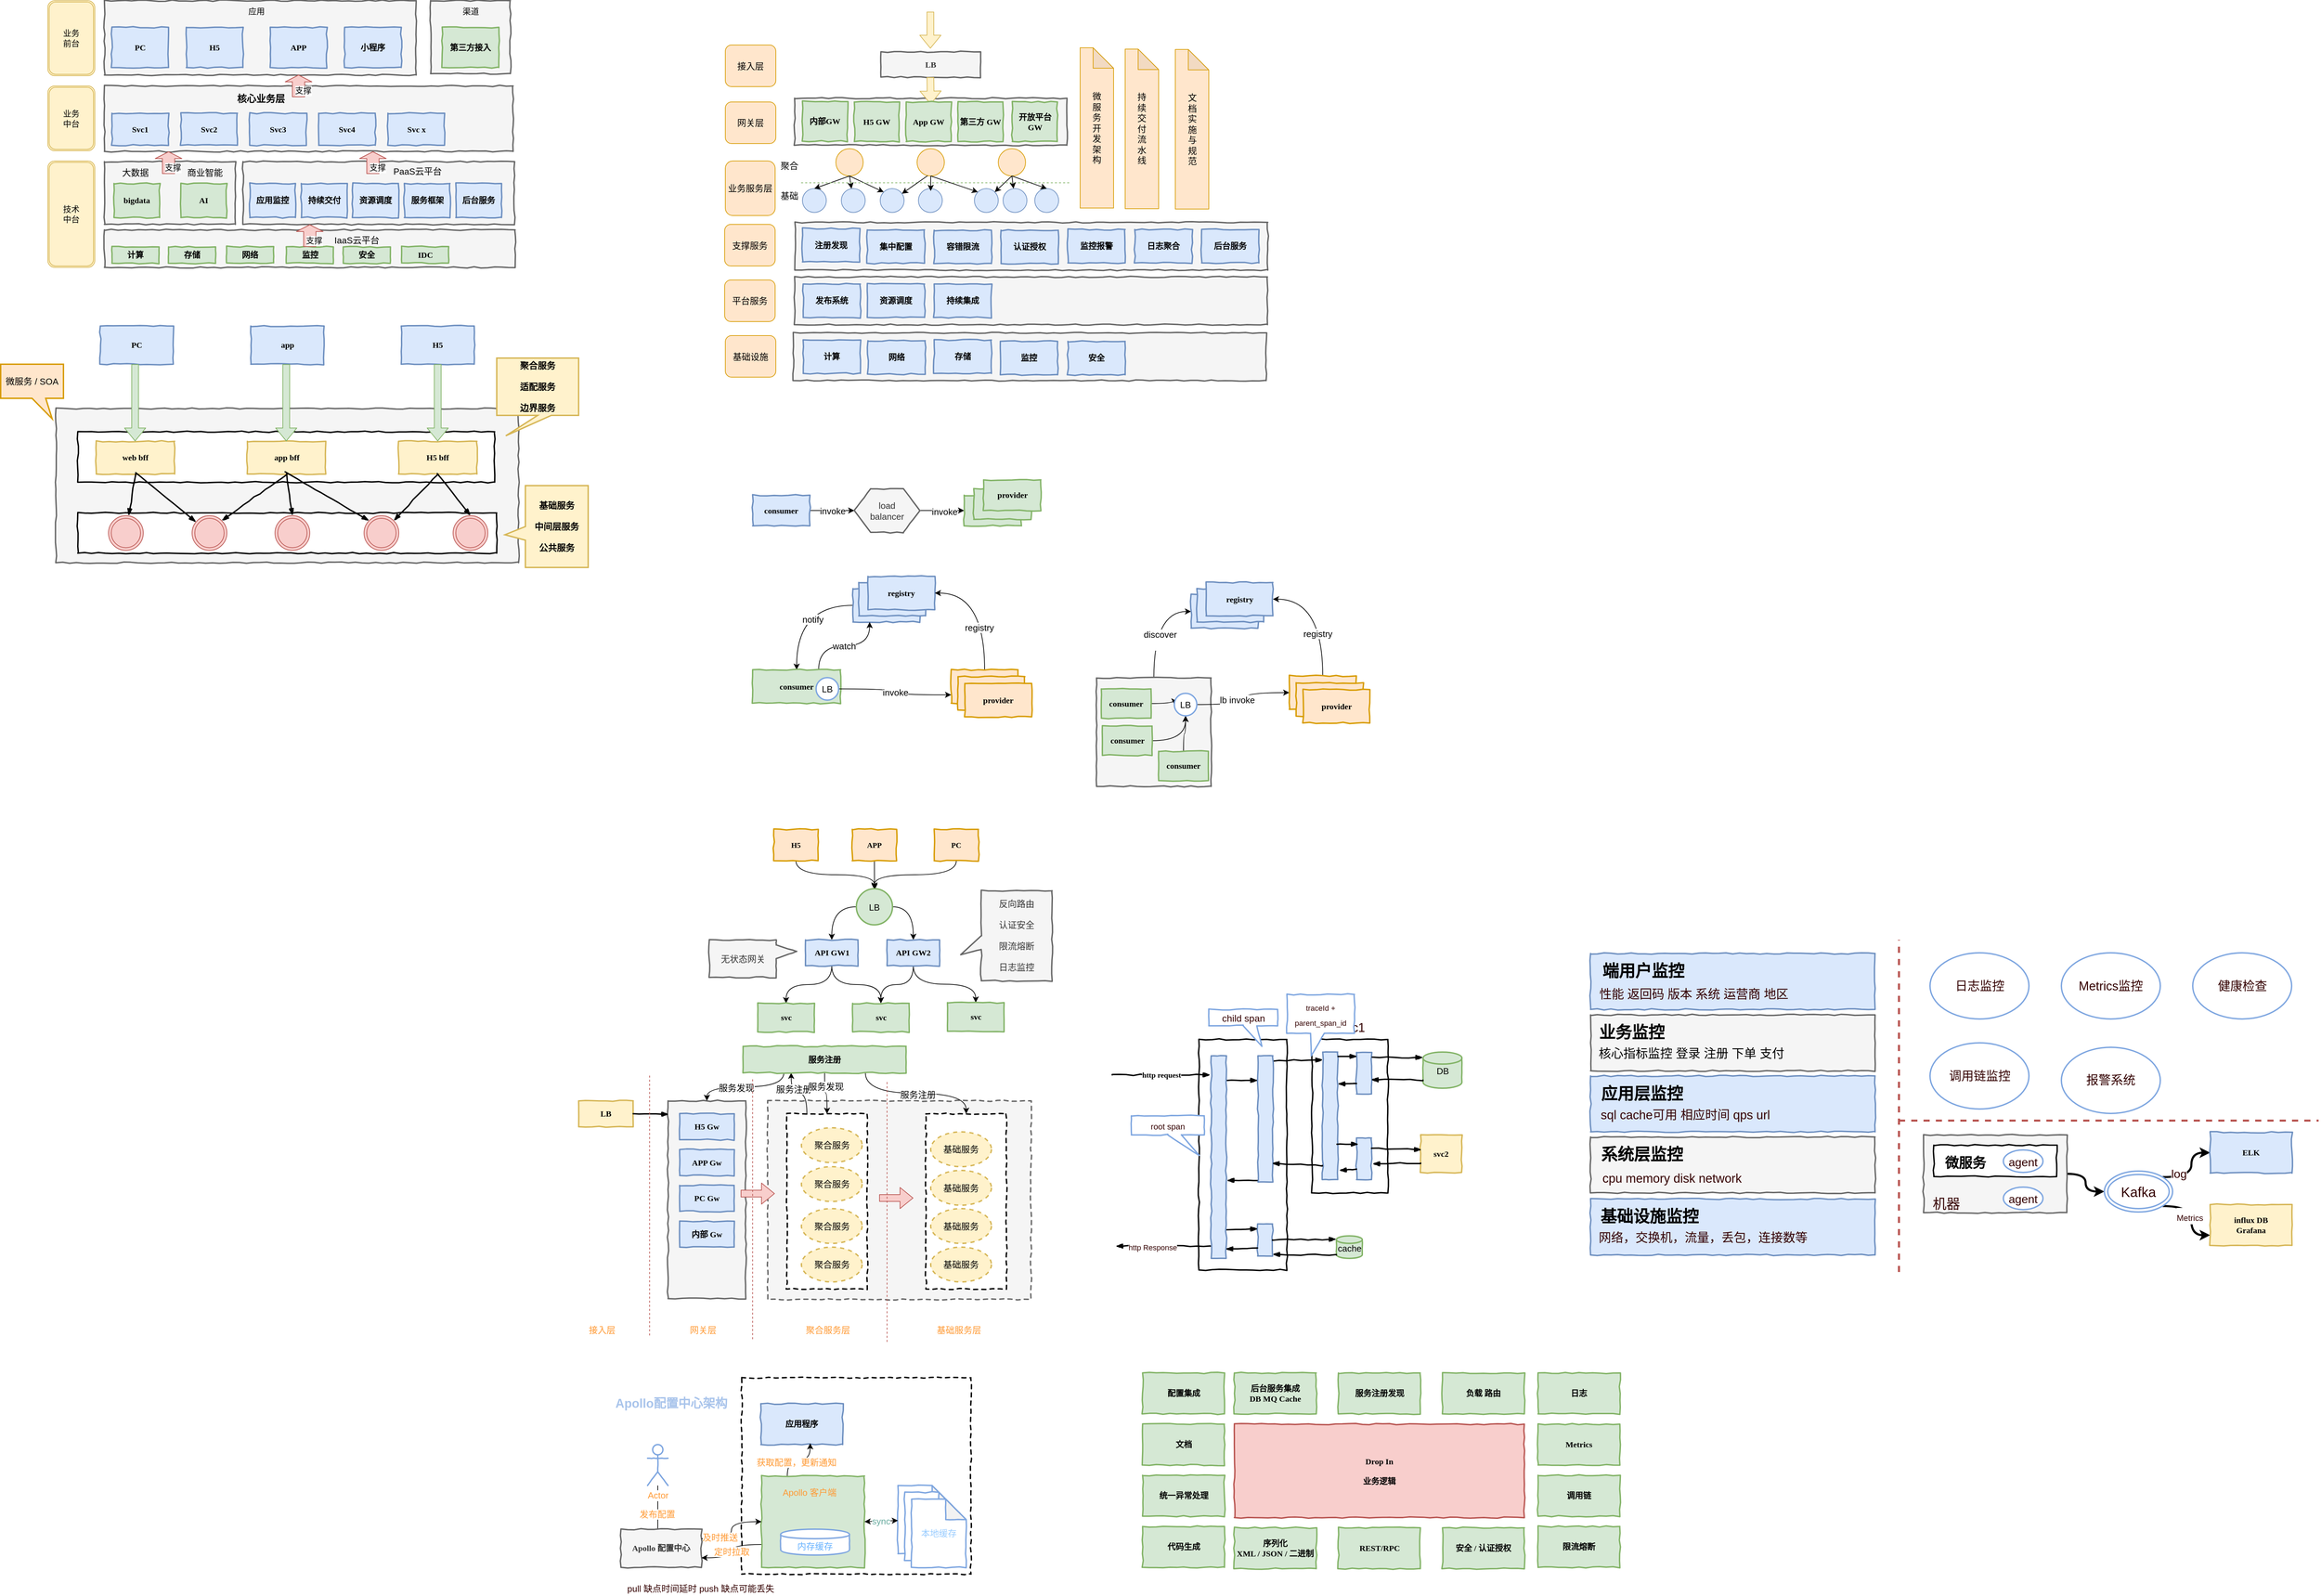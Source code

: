 <mxfile version="10.4.9" type="github"><diagram id="UUh0lZhF8g0YfZrAs-4L" name="第 1 页"><mxGraphModel dx="1158" dy="575" grid="0" gridSize="10" guides="1" tooltips="1" connect="1" arrows="1" fold="1" page="1" pageScale="1" pageWidth="1111100" pageHeight="11111100" math="0" shadow="0"><root><mxCell id="0"/><mxCell id="1" parent="0"/><mxCell id="AWyoGYumxrdGjjmtXqVZ-188" style="edgeStyle=orthogonalEdgeStyle;curved=1;rounded=0;orthogonalLoop=1;jettySize=auto;html=1;exitX=0.5;exitY=0;exitDx=0;exitDy=0;entryX=0;entryY=0.5;entryDx=0;entryDy=0;fontSize=13;" edge="1" parent="1" source="AWyoGYumxrdGjjmtXqVZ-179" target="AWyoGYumxrdGjjmtXqVZ-166"><mxGeometry relative="1" as="geometry"/></mxCell><mxCell id="AWyoGYumxrdGjjmtXqVZ-189" value="discover&lt;br&gt;&lt;br&gt;" style="text;html=1;resizable=0;points=[];align=center;verticalAlign=middle;labelBackgroundColor=#ffffff;fontSize=13;" vertex="1" connectable="0" parent="AWyoGYumxrdGjjmtXqVZ-188"><mxGeometry x="-0.256" y="-9" relative="1" as="geometry"><mxPoint as="offset"/></mxGeometry></mxCell><mxCell id="AWyoGYumxrdGjjmtXqVZ-179" value="" style="html=1;whiteSpace=wrap;comic=1;strokeWidth=2;fontFamily=Comic Sans MS;fontStyle=1;fillColor=#f5f5f5;strokeColor=#666666;fontColor=#333333;" vertex="1" parent="1"><mxGeometry x="1648" y="1107" width="168" height="159" as="geometry"/></mxCell><mxCell id="AWyoGYumxrdGjjmtXqVZ-1" value="" style="html=1;whiteSpace=wrap;comic=1;strokeWidth=2;fontFamily=Comic Sans MS;fontStyle=1;fillColor=#f5f5f5;strokeColor=#666666;fontColor=#333333;" vertex="1" parent="1"><mxGeometry x="194" y="114" width="457" height="109" as="geometry"/></mxCell><mxCell id="AWyoGYumxrdGjjmtXqVZ-2" value="应用" style="text;html=1;strokeColor=none;fillColor=none;align=center;verticalAlign=middle;whiteSpace=wrap;rounded=0;" vertex="1" parent="1"><mxGeometry x="397" y="120" width="40" height="20" as="geometry"/></mxCell><mxCell id="AWyoGYumxrdGjjmtXqVZ-3" value="PC" style="html=1;whiteSpace=wrap;comic=1;strokeWidth=2;fontFamily=Comic Sans MS;fontStyle=1;fillColor=#dae8fc;strokeColor=#6c8ebf;" vertex="1" parent="1"><mxGeometry x="205" y="153" width="83" height="59" as="geometry"/></mxCell><mxCell id="AWyoGYumxrdGjjmtXqVZ-4" value="H5" style="html=1;whiteSpace=wrap;comic=1;strokeWidth=2;fontFamily=Comic Sans MS;fontStyle=1;fillColor=#dae8fc;strokeColor=#6c8ebf;" vertex="1" parent="1"><mxGeometry x="314" y="153" width="83" height="59" as="geometry"/></mxCell><mxCell id="AWyoGYumxrdGjjmtXqVZ-5" value="APP" style="html=1;whiteSpace=wrap;comic=1;strokeWidth=2;fontFamily=Comic Sans MS;fontStyle=1;fillColor=#dae8fc;strokeColor=#6c8ebf;" vertex="1" parent="1"><mxGeometry x="437" y="153" width="83" height="59" as="geometry"/></mxCell><mxCell id="AWyoGYumxrdGjjmtXqVZ-6" value="小程序" style="html=1;whiteSpace=wrap;comic=1;strokeWidth=2;fontFamily=Comic Sans MS;fontStyle=1;fillColor=#dae8fc;strokeColor=#6c8ebf;" vertex="1" parent="1"><mxGeometry x="546" y="153" width="83" height="59" as="geometry"/></mxCell><mxCell id="AWyoGYumxrdGjjmtXqVZ-7" value="" style="html=1;whiteSpace=wrap;comic=1;strokeWidth=2;fontFamily=Comic Sans MS;fontStyle=1;fillColor=#f5f5f5;strokeColor=#666666;fontColor=#333333;" vertex="1" parent="1"><mxGeometry x="672" y="114" width="117" height="107" as="geometry"/></mxCell><mxCell id="AWyoGYumxrdGjjmtXqVZ-8" value="渠道" style="text;html=1;strokeColor=none;fillColor=none;align=center;verticalAlign=middle;whiteSpace=wrap;rounded=0;" vertex="1" parent="1"><mxGeometry x="710.5" y="120" width="40" height="20" as="geometry"/></mxCell><mxCell id="AWyoGYumxrdGjjmtXqVZ-9" value="第三方接入" style="html=1;whiteSpace=wrap;comic=1;strokeWidth=2;fontFamily=Comic Sans MS;fontStyle=1;fillColor=#d5e8d4;strokeColor=#82b366;" vertex="1" parent="1"><mxGeometry x="689" y="153" width="83" height="59" as="geometry"/></mxCell><mxCell id="AWyoGYumxrdGjjmtXqVZ-10" value="业务&lt;br&gt;前台" style="shape=ext;double=1;rounded=1;whiteSpace=wrap;html=1;fillColor=#fff2cc;strokeColor=#d6b656;" vertex="1" parent="1"><mxGeometry x="111" y="114" width="69" height="110" as="geometry"/></mxCell><mxCell id="AWyoGYumxrdGjjmtXqVZ-11" value="" style="html=1;whiteSpace=wrap;comic=1;strokeWidth=2;fontFamily=Comic Sans MS;fontStyle=1;fillColor=#f5f5f5;strokeColor=#666666;fontColor=#333333;" vertex="1" parent="1"><mxGeometry x="194" y="239" width="599" height="96" as="geometry"/></mxCell><mxCell id="AWyoGYumxrdGjjmtXqVZ-12" value="" style="shape=flexArrow;endArrow=classic;html=1;fillColor=#f8cecc;strokeColor=#b85450;width=18;endSize=3;" edge="1" parent="1"><mxGeometry width="50" height="50" relative="1" as="geometry"><mxPoint x="478.5" y="255.5" as="sourcePoint"/><mxPoint x="478.5" y="222.5" as="targetPoint"/></mxGeometry></mxCell><mxCell id="AWyoGYumxrdGjjmtXqVZ-13" value="支撑" style="text;html=1;resizable=0;points=[];align=center;verticalAlign=middle;labelBackgroundColor=#ffffff;" vertex="1" connectable="0" parent="AWyoGYumxrdGjjmtXqVZ-12"><mxGeometry x="-0.364" y="-5" relative="1" as="geometry"><mxPoint x="1" y="1" as="offset"/></mxGeometry></mxCell><mxCell id="AWyoGYumxrdGjjmtXqVZ-15" value="Svc1" style="html=1;whiteSpace=wrap;comic=1;strokeWidth=2;fontFamily=Comic Sans MS;fontStyle=1;fillColor=#dae8fc;strokeColor=#6c8ebf;" vertex="1" parent="1"><mxGeometry x="205" y="279" width="83" height="47" as="geometry"/></mxCell><mxCell id="AWyoGYumxrdGjjmtXqVZ-16" value="&lt;font style=&quot;font-size: 14px&quot;&gt;核心业务层&lt;/font&gt;" style="text;strokeColor=none;fillColor=none;html=1;fontSize=18;fontStyle=1;verticalAlign=middle;align=center;" vertex="1" parent="1"><mxGeometry x="383" y="247" width="79" height="20" as="geometry"/></mxCell><mxCell id="AWyoGYumxrdGjjmtXqVZ-17" value="Svc2" style="html=1;whiteSpace=wrap;comic=1;strokeWidth=2;fontFamily=Comic Sans MS;fontStyle=1;fillColor=#dae8fc;strokeColor=#6c8ebf;" vertex="1" parent="1"><mxGeometry x="306" y="279" width="83" height="47" as="geometry"/></mxCell><mxCell id="AWyoGYumxrdGjjmtXqVZ-18" value="Svc3" style="html=1;whiteSpace=wrap;comic=1;strokeWidth=2;fontFamily=Comic Sans MS;fontStyle=1;fillColor=#dae8fc;strokeColor=#6c8ebf;" vertex="1" parent="1"><mxGeometry x="407" y="279" width="83" height="47" as="geometry"/></mxCell><mxCell id="AWyoGYumxrdGjjmtXqVZ-19" value="Svc4" style="html=1;whiteSpace=wrap;comic=1;strokeWidth=2;fontFamily=Comic Sans MS;fontStyle=1;fillColor=#dae8fc;strokeColor=#6c8ebf;" vertex="1" parent="1"><mxGeometry x="508" y="279" width="83" height="47" as="geometry"/></mxCell><mxCell id="AWyoGYumxrdGjjmtXqVZ-20" value="Svc x" style="html=1;whiteSpace=wrap;comic=1;strokeWidth=2;fontFamily=Comic Sans MS;fontStyle=1;fillColor=#dae8fc;strokeColor=#6c8ebf;" vertex="1" parent="1"><mxGeometry x="609.5" y="279" width="83" height="47" as="geometry"/></mxCell><mxCell id="AWyoGYumxrdGjjmtXqVZ-22" value="业务&lt;br&gt;中台&lt;br&gt;" style="shape=ext;double=1;rounded=1;whiteSpace=wrap;html=1;fillColor=#fff2cc;strokeColor=#d6b656;" vertex="1" parent="1"><mxGeometry x="111" y="239" width="69" height="95" as="geometry"/></mxCell><mxCell id="AWyoGYumxrdGjjmtXqVZ-23" value="" style="html=1;whiteSpace=wrap;comic=1;strokeWidth=2;fontFamily=Comic Sans MS;fontStyle=1;fillColor=#f5f5f5;strokeColor=#666666;fontColor=#333333;" vertex="1" parent="1"><mxGeometry x="194" y="350" width="192" height="92" as="geometry"/></mxCell><mxCell id="AWyoGYumxrdGjjmtXqVZ-24" value="" style="shape=flexArrow;endArrow=classic;html=1;fillColor=#f8cecc;strokeColor=#b85450;width=18;endSize=3;" edge="1" parent="1"><mxGeometry width="50" height="50" relative="1" as="geometry"><mxPoint x="288" y="368" as="sourcePoint"/><mxPoint x="288" y="335" as="targetPoint"/></mxGeometry></mxCell><mxCell id="AWyoGYumxrdGjjmtXqVZ-25" value="支撑" style="text;html=1;resizable=0;points=[];align=center;verticalAlign=middle;labelBackgroundColor=#ffffff;" vertex="1" connectable="0" parent="AWyoGYumxrdGjjmtXqVZ-24"><mxGeometry x="-0.364" y="-5" relative="1" as="geometry"><mxPoint x="1" y="1" as="offset"/></mxGeometry></mxCell><mxCell id="AWyoGYumxrdGjjmtXqVZ-26" value="bigdata" style="html=1;whiteSpace=wrap;comic=1;strokeWidth=2;fontFamily=Comic Sans MS;fontStyle=1;fillColor=#d5e8d4;strokeColor=#82b366;" vertex="1" parent="1"><mxGeometry x="208" y="382" width="67" height="50" as="geometry"/></mxCell><mxCell id="AWyoGYumxrdGjjmtXqVZ-27" value="AI" style="html=1;whiteSpace=wrap;comic=1;strokeWidth=2;fontFamily=Comic Sans MS;fontStyle=1;fillColor=#d5e8d4;strokeColor=#82b366;" vertex="1" parent="1"><mxGeometry x="306" y="382" width="67" height="50" as="geometry"/></mxCell><mxCell id="AWyoGYumxrdGjjmtXqVZ-28" value="大数据" style="text;html=1;strokeColor=none;fillColor=none;align=center;verticalAlign=middle;whiteSpace=wrap;rounded=0;fontSize=13;" vertex="1" parent="1"><mxGeometry x="208" y="356" width="63" height="20" as="geometry"/></mxCell><mxCell id="AWyoGYumxrdGjjmtXqVZ-29" value="商业智能" style="text;html=1;strokeColor=none;fillColor=none;align=center;verticalAlign=middle;whiteSpace=wrap;rounded=0;fontSize=13;" vertex="1" parent="1"><mxGeometry x="310" y="356" width="63" height="20" as="geometry"/></mxCell><mxCell id="AWyoGYumxrdGjjmtXqVZ-30" value="" style="html=1;whiteSpace=wrap;comic=1;strokeWidth=2;fontFamily=Comic Sans MS;fontStyle=1;fillColor=#f5f5f5;strokeColor=#666666;fontColor=#333333;" vertex="1" parent="1"><mxGeometry x="397" y="350" width="398" height="92" as="geometry"/></mxCell><mxCell id="AWyoGYumxrdGjjmtXqVZ-31" value="" style="shape=flexArrow;endArrow=classic;html=1;fillColor=#f8cecc;strokeColor=#b85450;width=18;endSize=3;" edge="1" parent="1"><mxGeometry width="50" height="50" relative="1" as="geometry"><mxPoint x="587.5" y="368" as="sourcePoint"/><mxPoint x="587.5" y="335" as="targetPoint"/></mxGeometry></mxCell><mxCell id="AWyoGYumxrdGjjmtXqVZ-32" value="支撑" style="text;html=1;resizable=0;points=[];align=center;verticalAlign=middle;labelBackgroundColor=#ffffff;" vertex="1" connectable="0" parent="AWyoGYumxrdGjjmtXqVZ-31"><mxGeometry x="-0.364" y="-5" relative="1" as="geometry"><mxPoint x="1" y="1" as="offset"/></mxGeometry></mxCell><UserObject label="PaaS云平台" placeholders="1" name="Variable" id="AWyoGYumxrdGjjmtXqVZ-33"><mxCell style="text;html=1;strokeColor=none;fillColor=none;align=center;verticalAlign=middle;whiteSpace=wrap;overflow=hidden;fontSize=13;" vertex="1" parent="1"><mxGeometry x="613" y="354" width="80" height="20" as="geometry"/></mxCell></UserObject><mxCell id="AWyoGYumxrdGjjmtXqVZ-34" value="应用监控" style="html=1;whiteSpace=wrap;comic=1;strokeWidth=2;fontFamily=Comic Sans MS;fontStyle=1;fillColor=#dae8fc;strokeColor=#6c8ebf;" vertex="1" parent="1"><mxGeometry x="407" y="382" width="67" height="50" as="geometry"/></mxCell><mxCell id="AWyoGYumxrdGjjmtXqVZ-35" value="持续交付" style="html=1;whiteSpace=wrap;comic=1;strokeWidth=2;fontFamily=Comic Sans MS;fontStyle=1;fillColor=#dae8fc;strokeColor=#6c8ebf;" vertex="1" parent="1"><mxGeometry x="482.5" y="382" width="67" height="50" as="geometry"/></mxCell><mxCell id="AWyoGYumxrdGjjmtXqVZ-36" value="资源调度" style="html=1;whiteSpace=wrap;comic=1;strokeWidth=2;fontFamily=Comic Sans MS;fontStyle=1;fillColor=#dae8fc;strokeColor=#6c8ebf;" vertex="1" parent="1"><mxGeometry x="558" y="382" width="67" height="50" as="geometry"/></mxCell><mxCell id="AWyoGYumxrdGjjmtXqVZ-37" value="服务框架" style="html=1;whiteSpace=wrap;comic=1;strokeWidth=2;fontFamily=Comic Sans MS;fontStyle=1;fillColor=#dae8fc;strokeColor=#6c8ebf;" vertex="1" parent="1"><mxGeometry x="633.5" y="382" width="67" height="50" as="geometry"/></mxCell><mxCell id="AWyoGYumxrdGjjmtXqVZ-38" value="后台服务&lt;br&gt;" style="html=1;whiteSpace=wrap;comic=1;strokeWidth=2;fontFamily=Comic Sans MS;fontStyle=1;fillColor=#dae8fc;strokeColor=#6c8ebf;" vertex="1" parent="1"><mxGeometry x="709" y="382" width="67" height="50" as="geometry"/></mxCell><mxCell id="AWyoGYumxrdGjjmtXqVZ-39" value="" style="html=1;whiteSpace=wrap;comic=1;strokeWidth=2;fontFamily=Comic Sans MS;fontStyle=1;fillColor=#f5f5f5;strokeColor=#666666;fontColor=#333333;" vertex="1" parent="1"><mxGeometry x="194" y="450" width="602" height="55" as="geometry"/></mxCell><UserObject label="IaaS云平台" placeholders="1" name="Variable" id="AWyoGYumxrdGjjmtXqVZ-42"><mxCell style="text;html=1;strokeColor=none;fillColor=none;align=center;verticalAlign=middle;whiteSpace=wrap;overflow=hidden;fontSize=13;" vertex="1" parent="1"><mxGeometry x="524" y="454.5" width="80" height="20" as="geometry"/></mxCell></UserObject><mxCell id="AWyoGYumxrdGjjmtXqVZ-43" value="计算" style="html=1;whiteSpace=wrap;comic=1;strokeWidth=2;fontFamily=Comic Sans MS;fontStyle=1;fillColor=#d5e8d4;strokeColor=#82b366;" vertex="1" parent="1"><mxGeometry x="205" y="475" width="69" height="24" as="geometry"/></mxCell><mxCell id="AWyoGYumxrdGjjmtXqVZ-44" value="存储" style="html=1;whiteSpace=wrap;comic=1;strokeWidth=2;fontFamily=Comic Sans MS;fontStyle=1;fillColor=#d5e8d4;strokeColor=#82b366;" vertex="1" parent="1"><mxGeometry x="288" y="475" width="69" height="24" as="geometry"/></mxCell><mxCell id="AWyoGYumxrdGjjmtXqVZ-45" value="网络" style="html=1;whiteSpace=wrap;comic=1;strokeWidth=2;fontFamily=Comic Sans MS;fontStyle=1;fillColor=#d5e8d4;strokeColor=#82b366;" vertex="1" parent="1"><mxGeometry x="373" y="474.5" width="69" height="24" as="geometry"/></mxCell><mxCell id="AWyoGYumxrdGjjmtXqVZ-46" value="监控" style="html=1;whiteSpace=wrap;comic=1;strokeWidth=2;fontFamily=Comic Sans MS;fontStyle=1;fillColor=#d5e8d4;strokeColor=#82b366;" vertex="1" parent="1"><mxGeometry x="460.5" y="475" width="69" height="24" as="geometry"/></mxCell><mxCell id="AWyoGYumxrdGjjmtXqVZ-47" value="安全" style="html=1;whiteSpace=wrap;comic=1;strokeWidth=2;fontFamily=Comic Sans MS;fontStyle=1;fillColor=#d5e8d4;strokeColor=#82b366;" vertex="1" parent="1"><mxGeometry x="544" y="475" width="69" height="24" as="geometry"/></mxCell><mxCell id="AWyoGYumxrdGjjmtXqVZ-40" value="" style="shape=flexArrow;endArrow=classic;html=1;fillColor=#f8cecc;strokeColor=#b85450;width=18;endSize=3;" edge="1" parent="1"><mxGeometry width="50" height="50" relative="1" as="geometry"><mxPoint x="495" y="475" as="sourcePoint"/><mxPoint x="495" y="442" as="targetPoint"/></mxGeometry></mxCell><mxCell id="AWyoGYumxrdGjjmtXqVZ-41" value="支撑" style="text;html=1;resizable=0;points=[];align=center;verticalAlign=middle;labelBackgroundColor=#ffffff;" vertex="1" connectable="0" parent="AWyoGYumxrdGjjmtXqVZ-40"><mxGeometry x="-0.364" y="-5" relative="1" as="geometry"><mxPoint x="1" y="1" as="offset"/></mxGeometry></mxCell><mxCell id="AWyoGYumxrdGjjmtXqVZ-48" value="IDC" style="html=1;whiteSpace=wrap;comic=1;strokeWidth=2;fontFamily=Comic Sans MS;fontStyle=1;fillColor=#d5e8d4;strokeColor=#82b366;" vertex="1" parent="1"><mxGeometry x="629.5" y="474.5" width="69" height="24" as="geometry"/></mxCell><mxCell id="AWyoGYumxrdGjjmtXqVZ-49" value="技术&lt;br&gt;中台&lt;br&gt;" style="shape=ext;double=1;rounded=1;whiteSpace=wrap;html=1;fillColor=#fff2cc;strokeColor=#d6b656;" vertex="1" parent="1"><mxGeometry x="111" y="349" width="69" height="156" as="geometry"/></mxCell><mxCell id="AWyoGYumxrdGjjmtXqVZ-50" value="" style="html=1;whiteSpace=wrap;comic=1;strokeWidth=2;fontFamily=Comic Sans MS;fontStyle=1;fillColor=#f5f5f5;strokeColor=#666666;fontColor=#333333;" vertex="1" parent="1"><mxGeometry x="123" y="712" width="678" height="226" as="geometry"/></mxCell><mxCell id="AWyoGYumxrdGjjmtXqVZ-51" value="" style="html=1;whiteSpace=wrap;comic=1;strokeWidth=2;fontFamily=Comic Sans MS;fontStyle=1;" vertex="1" parent="1"><mxGeometry x="155" y="746" width="611" height="74" as="geometry"/></mxCell><mxCell id="AWyoGYumxrdGjjmtXqVZ-52" value="web bff" style="html=1;whiteSpace=wrap;comic=1;strokeWidth=2;fontFamily=Comic Sans MS;fontStyle=1;fillColor=#fff2cc;strokeColor=#d6b656;" vertex="1" parent="1"><mxGeometry x="182" y="760" width="115" height="48" as="geometry"/></mxCell><mxCell id="AWyoGYumxrdGjjmtXqVZ-53" value="app bff" style="html=1;whiteSpace=wrap;comic=1;strokeWidth=2;fontFamily=Comic Sans MS;fontStyle=1;fillColor=#fff2cc;strokeColor=#d6b656;" vertex="1" parent="1"><mxGeometry x="403.5" y="760" width="115" height="48" as="geometry"/></mxCell><mxCell id="AWyoGYumxrdGjjmtXqVZ-54" value="H5 bff" style="html=1;whiteSpace=wrap;comic=1;strokeWidth=2;fontFamily=Comic Sans MS;fontStyle=1;fillColor=#fff2cc;strokeColor=#d6b656;" vertex="1" parent="1"><mxGeometry x="625" y="760" width="115" height="48" as="geometry"/></mxCell><mxCell id="AWyoGYumxrdGjjmtXqVZ-55" value="PC" style="html=1;whiteSpace=wrap;comic=1;strokeWidth=2;fontFamily=Comic Sans MS;fontStyle=1;fillColor=#dae8fc;strokeColor=#6c8ebf;" vertex="1" parent="1"><mxGeometry x="188" y="591" width="107" height="56" as="geometry"/></mxCell><mxCell id="AWyoGYumxrdGjjmtXqVZ-56" value="app" style="html=1;whiteSpace=wrap;comic=1;strokeWidth=2;fontFamily=Comic Sans MS;fontStyle=1;fillColor=#dae8fc;strokeColor=#6c8ebf;" vertex="1" parent="1"><mxGeometry x="408.5" y="591" width="107" height="56" as="geometry"/></mxCell><mxCell id="AWyoGYumxrdGjjmtXqVZ-57" value="H5" style="html=1;whiteSpace=wrap;comic=1;strokeWidth=2;fontFamily=Comic Sans MS;fontStyle=1;fillColor=#dae8fc;strokeColor=#6c8ebf;" vertex="1" parent="1"><mxGeometry x="629" y="591" width="107" height="56" as="geometry"/></mxCell><mxCell id="AWyoGYumxrdGjjmtXqVZ-58" value="" style="shape=flexArrow;endArrow=classic;html=1;fontSize=13;entryX=0.5;entryY=0;entryDx=0;entryDy=0;fillColor=#d5e8d4;strokeColor=#82b366;" edge="1" parent="1"><mxGeometry width="50" height="50" relative="1" as="geometry"><mxPoint x="239" y="647" as="sourcePoint"/><mxPoint x="239" y="760" as="targetPoint"/></mxGeometry></mxCell><mxCell id="AWyoGYumxrdGjjmtXqVZ-59" value="" style="shape=flexArrow;endArrow=classic;html=1;fontSize=13;entryX=0.5;entryY=0;entryDx=0;entryDy=0;fillColor=#d5e8d4;strokeColor=#82b366;" edge="1" parent="1"><mxGeometry width="50" height="50" relative="1" as="geometry"><mxPoint x="460.5" y="647" as="sourcePoint"/><mxPoint x="460.5" y="760" as="targetPoint"/></mxGeometry></mxCell><mxCell id="AWyoGYumxrdGjjmtXqVZ-60" value="" style="shape=flexArrow;endArrow=classic;html=1;fontSize=13;entryX=0.5;entryY=0;entryDx=0;entryDy=0;fillColor=#d5e8d4;strokeColor=#82b366;" edge="1" parent="1"><mxGeometry width="50" height="50" relative="1" as="geometry"><mxPoint x="682.5" y="647" as="sourcePoint"/><mxPoint x="682.5" y="760" as="targetPoint"/></mxGeometry></mxCell><mxCell id="AWyoGYumxrdGjjmtXqVZ-61" value="" style="html=1;whiteSpace=wrap;comic=1;strokeWidth=2;fontFamily=Comic Sans MS;fontStyle=1;" vertex="1" parent="1"><mxGeometry x="155" y="865" width="614" height="59" as="geometry"/></mxCell><mxCell id="AWyoGYumxrdGjjmtXqVZ-62" value="" style="ellipse;shape=doubleEllipse;whiteSpace=wrap;html=1;aspect=fixed;fontSize=13;fillColor=#f8cecc;strokeColor=#b85450;" vertex="1" parent="1"><mxGeometry x="200" y="869" width="51" height="51" as="geometry"/></mxCell><mxCell id="AWyoGYumxrdGjjmtXqVZ-63" value="" style="ellipse;shape=doubleEllipse;whiteSpace=wrap;html=1;aspect=fixed;fontSize=13;fillColor=#f8cecc;strokeColor=#b85450;" vertex="1" parent="1"><mxGeometry x="322.5" y="869" width="51" height="51" as="geometry"/></mxCell><mxCell id="AWyoGYumxrdGjjmtXqVZ-64" value="" style="ellipse;shape=doubleEllipse;whiteSpace=wrap;html=1;aspect=fixed;fontSize=13;fillColor=#f8cecc;strokeColor=#b85450;" vertex="1" parent="1"><mxGeometry x="444" y="869" width="51" height="51" as="geometry"/></mxCell><mxCell id="AWyoGYumxrdGjjmtXqVZ-65" value="" style="ellipse;shape=doubleEllipse;whiteSpace=wrap;html=1;aspect=fixed;fontSize=13;fillColor=#f8cecc;strokeColor=#b85450;" vertex="1" parent="1"><mxGeometry x="574.5" y="869" width="51" height="51" as="geometry"/></mxCell><mxCell id="AWyoGYumxrdGjjmtXqVZ-66" value="" style="ellipse;shape=doubleEllipse;whiteSpace=wrap;html=1;aspect=fixed;fontSize=13;fillColor=#f8cecc;strokeColor=#b85450;" vertex="1" parent="1"><mxGeometry x="705" y="869" width="51" height="51" as="geometry"/></mxCell><mxCell id="AWyoGYumxrdGjjmtXqVZ-67" value="" style="rounded=0;comic=1;strokeWidth=2;endArrow=blockThin;html=1;fontFamily=Comic Sans MS;fontStyle=1;exitX=0.5;exitY=1;exitDx=0;exitDy=0;" edge="1" parent="1" source="AWyoGYumxrdGjjmtXqVZ-52" target="AWyoGYumxrdGjjmtXqVZ-62"><mxGeometry width="50" height="50" relative="1" as="geometry"><mxPoint x="43" y="985" as="sourcePoint"/><mxPoint x="93" y="935" as="targetPoint"/></mxGeometry></mxCell><mxCell id="AWyoGYumxrdGjjmtXqVZ-68" value="" style="rounded=0;comic=1;strokeWidth=2;endArrow=blockThin;html=1;fontFamily=Comic Sans MS;fontStyle=1;" edge="1" parent="1" target="AWyoGYumxrdGjjmtXqVZ-63"><mxGeometry width="50" height="50" relative="1" as="geometry"><mxPoint x="240" y="806" as="sourcePoint"/><mxPoint x="161" y="959" as="targetPoint"/></mxGeometry></mxCell><mxCell id="AWyoGYumxrdGjjmtXqVZ-69" value="" style="rounded=0;comic=1;strokeWidth=2;endArrow=blockThin;html=1;fontFamily=Comic Sans MS;fontStyle=1;exitX=0.5;exitY=1;exitDx=0;exitDy=0;entryX=1;entryY=0;entryDx=0;entryDy=0;" edge="1" parent="1" source="AWyoGYumxrdGjjmtXqVZ-53" target="AWyoGYumxrdGjjmtXqVZ-63"><mxGeometry width="50" height="50" relative="1" as="geometry"><mxPoint x="111" y="1009" as="sourcePoint"/><mxPoint x="161" y="959" as="targetPoint"/></mxGeometry></mxCell><mxCell id="AWyoGYumxrdGjjmtXqVZ-70" value="" style="rounded=0;comic=1;strokeWidth=2;endArrow=blockThin;html=1;fontFamily=Comic Sans MS;fontStyle=1;entryX=0.5;entryY=0;entryDx=0;entryDy=0;exitX=0.5;exitY=1;exitDx=0;exitDy=0;" edge="1" parent="1" source="AWyoGYumxrdGjjmtXqVZ-53" target="AWyoGYumxrdGjjmtXqVZ-64"><mxGeometry width="50" height="50" relative="1" as="geometry"><mxPoint x="111" y="1009" as="sourcePoint"/><mxPoint x="161" y="959" as="targetPoint"/></mxGeometry></mxCell><mxCell id="AWyoGYumxrdGjjmtXqVZ-71" value="" style="rounded=0;comic=1;strokeWidth=2;endArrow=blockThin;html=1;fontFamily=Comic Sans MS;fontStyle=1;entryX=0;entryY=0;entryDx=0;entryDy=0;" edge="1" parent="1" target="AWyoGYumxrdGjjmtXqVZ-65"><mxGeometry width="50" height="50" relative="1" as="geometry"><mxPoint x="459" y="805" as="sourcePoint"/><mxPoint x="161" y="959" as="targetPoint"/></mxGeometry></mxCell><mxCell id="AWyoGYumxrdGjjmtXqVZ-72" value="" style="rounded=0;comic=1;strokeWidth=2;endArrow=blockThin;html=1;fontFamily=Comic Sans MS;fontStyle=1;entryX=0.5;entryY=0;entryDx=0;entryDy=0;exitX=0.5;exitY=1;exitDx=0;exitDy=0;" edge="1" parent="1" source="AWyoGYumxrdGjjmtXqVZ-54" target="AWyoGYumxrdGjjmtXqVZ-66"><mxGeometry width="50" height="50" relative="1" as="geometry"><mxPoint x="111" y="1009" as="sourcePoint"/><mxPoint x="161" y="959" as="targetPoint"/></mxGeometry></mxCell><mxCell id="AWyoGYumxrdGjjmtXqVZ-73" value="" style="rounded=0;comic=1;strokeWidth=2;endArrow=blockThin;html=1;fontFamily=Comic Sans MS;fontStyle=1;entryX=1;entryY=0;entryDx=0;entryDy=0;exitX=0.5;exitY=1;exitDx=0;exitDy=0;" edge="1" parent="1" source="AWyoGYumxrdGjjmtXqVZ-54" target="AWyoGYumxrdGjjmtXqVZ-65"><mxGeometry width="50" height="50" relative="1" as="geometry"><mxPoint x="111" y="1009" as="sourcePoint"/><mxPoint x="161" y="959" as="targetPoint"/></mxGeometry></mxCell><mxCell id="AWyoGYumxrdGjjmtXqVZ-74" value="微服务 / SOA" style="shape=callout;whiteSpace=wrap;html=1;perimeter=calloutPerimeter;fontSize=13;position2=0.82;fillColor=#ffe6cc;strokeColor=#d79b00;perimeterSpacing=1;strokeWidth=2;" vertex="1" parent="1"><mxGeometry x="42" y="647" width="92" height="80" as="geometry"/></mxCell><mxCell id="AWyoGYumxrdGjjmtXqVZ-75" value="&lt;b&gt;聚合服务&lt;br&gt;&lt;br&gt;适配服务&lt;br&gt;&lt;br&gt;边界服务&lt;/b&gt;&lt;br&gt;" style="shape=callout;whiteSpace=wrap;html=1;perimeter=calloutPerimeter;strokeWidth=2;fontSize=13;position2=0.11;fillColor=#fff2cc;strokeColor=#d6b656;" vertex="1" parent="1"><mxGeometry x="769" y="638" width="120" height="114" as="geometry"/></mxCell><mxCell id="AWyoGYumxrdGjjmtXqVZ-76" value="&lt;b&gt;基础服务&lt;br&gt;&lt;br&gt;中间层服务&lt;br&gt;&lt;br&gt;公共服务&lt;/b&gt;&lt;br&gt;" style="shape=callout;whiteSpace=wrap;html=1;perimeter=calloutPerimeter;strokeWidth=2;fontSize=13;position2=0.6;direction=south;fillColor=#fff2cc;strokeColor=#d6b656;" vertex="1" parent="1"><mxGeometry x="781" y="825" width="122" height="120" as="geometry"/></mxCell><mxCell id="AWyoGYumxrdGjjmtXqVZ-77" value="LB" style="html=1;whiteSpace=wrap;comic=1;strokeWidth=2;fontFamily=Comic Sans MS;fontStyle=1;fillColor=#f5f5f5;strokeColor=#666666;fontColor=#333333;" vertex="1" parent="1"><mxGeometry x="1332" y="189" width="146" height="37" as="geometry"/></mxCell><mxCell id="AWyoGYumxrdGjjmtXqVZ-78" value="" style="html=1;whiteSpace=wrap;comic=1;strokeWidth=2;fontFamily=Comic Sans MS;fontStyle=1;fillColor=#f5f5f5;strokeColor=#666666;fontColor=#333333;" vertex="1" parent="1"><mxGeometry x="1205.5" y="257" width="399" height="69" as="geometry"/></mxCell><mxCell id="AWyoGYumxrdGjjmtXqVZ-79" value="" style="shape=flexArrow;endArrow=classic;html=1;fontSize=13;fillColor=#fff2cc;strokeColor=#d6b656;" edge="1" parent="1"><mxGeometry width="50" height="50" relative="1" as="geometry"><mxPoint x="1404.5" y="130.167" as="sourcePoint"/><mxPoint x="1404.5" y="184.167" as="targetPoint"/></mxGeometry></mxCell><mxCell id="AWyoGYumxrdGjjmtXqVZ-80" value="" style="shape=flexArrow;endArrow=classic;html=1;fontSize=13;fillColor=#fff2cc;strokeColor=#d6b656;" edge="1" parent="1"><mxGeometry width="50" height="50" relative="1" as="geometry"><mxPoint x="1404.5" y="226.167" as="sourcePoint"/><mxPoint x="1405" y="266" as="targetPoint"/></mxGeometry></mxCell><mxCell id="AWyoGYumxrdGjjmtXqVZ-81" value="内部GW" style="html=1;whiteSpace=wrap;comic=1;strokeWidth=2;fontFamily=Comic Sans MS;fontStyle=1;fillColor=#d5e8d4;strokeColor=#82b366;" vertex="1" parent="1"><mxGeometry x="1217" y="262" width="66" height="58" as="geometry"/></mxCell><mxCell id="AWyoGYumxrdGjjmtXqVZ-82" value="H5 GW" style="html=1;whiteSpace=wrap;comic=1;strokeWidth=2;fontFamily=Comic Sans MS;fontStyle=1;fillColor=#d5e8d4;strokeColor=#82b366;" vertex="1" parent="1"><mxGeometry x="1293" y="262.5" width="66" height="58" as="geometry"/></mxCell><mxCell id="AWyoGYumxrdGjjmtXqVZ-83" value="App GW" style="html=1;whiteSpace=wrap;comic=1;strokeWidth=2;fontFamily=Comic Sans MS;fontStyle=1;fillColor=#d5e8d4;strokeColor=#82b366;" vertex="1" parent="1"><mxGeometry x="1369" y="262.5" width="66" height="58" as="geometry"/></mxCell><mxCell id="AWyoGYumxrdGjjmtXqVZ-84" value="第三方 GW" style="html=1;whiteSpace=wrap;comic=1;strokeWidth=2;fontFamily=Comic Sans MS;fontStyle=1;fillColor=#d5e8d4;strokeColor=#82b366;" vertex="1" parent="1"><mxGeometry x="1445" y="262.5" width="66" height="58" as="geometry"/></mxCell><mxCell id="AWyoGYumxrdGjjmtXqVZ-85" value="开放平台GW" style="html=1;whiteSpace=wrap;comic=1;strokeWidth=2;fontFamily=Comic Sans MS;fontStyle=1;fillColor=#d5e8d4;strokeColor=#82b366;" vertex="1" parent="1"><mxGeometry x="1524.5" y="262.5" width="66" height="58" as="geometry"/></mxCell><mxCell id="AWyoGYumxrdGjjmtXqVZ-86" value="" style="ellipse;whiteSpace=wrap;html=1;aspect=fixed;strokeWidth=1;fontSize=13;fillColor=#ffe6cc;strokeColor=#d79b00;" vertex="1" parent="1"><mxGeometry x="1266" y="331" width="40" height="40" as="geometry"/></mxCell><mxCell id="AWyoGYumxrdGjjmtXqVZ-87" value="" style="ellipse;whiteSpace=wrap;html=1;aspect=fixed;strokeWidth=1;fontSize=13;fillColor=#ffe6cc;strokeColor=#d79b00;" vertex="1" parent="1"><mxGeometry x="1385" y="331" width="40" height="40" as="geometry"/></mxCell><mxCell id="AWyoGYumxrdGjjmtXqVZ-88" value="" style="ellipse;whiteSpace=wrap;html=1;aspect=fixed;strokeWidth=1;fontSize=13;fillColor=#ffe6cc;strokeColor=#d79b00;" vertex="1" parent="1"><mxGeometry x="1504" y="331" width="40" height="40" as="geometry"/></mxCell><mxCell id="AWyoGYumxrdGjjmtXqVZ-89" value="" style="ellipse;whiteSpace=wrap;html=1;aspect=fixed;strokeWidth=1;fontSize=13;fillColor=#dae8fc;strokeColor=#6c8ebf;" vertex="1" parent="1"><mxGeometry x="1217" y="389.5" width="35" height="35" as="geometry"/></mxCell><mxCell id="AWyoGYumxrdGjjmtXqVZ-90" value="" style="ellipse;whiteSpace=wrap;html=1;aspect=fixed;strokeWidth=1;fontSize=13;fillColor=#dae8fc;strokeColor=#6c8ebf;" vertex="1" parent="1"><mxGeometry x="1274" y="389.5" width="35" height="35" as="geometry"/></mxCell><mxCell id="AWyoGYumxrdGjjmtXqVZ-91" value="" style="ellipse;whiteSpace=wrap;html=1;aspect=fixed;strokeWidth=1;fontSize=13;fillColor=#dae8fc;strokeColor=#6c8ebf;" vertex="1" parent="1"><mxGeometry x="1331" y="389.5" width="35" height="35" as="geometry"/></mxCell><mxCell id="AWyoGYumxrdGjjmtXqVZ-92" value="" style="ellipse;whiteSpace=wrap;html=1;aspect=fixed;strokeWidth=1;fontSize=13;fillColor=#dae8fc;strokeColor=#6c8ebf;" vertex="1" parent="1"><mxGeometry x="1387" y="389.5" width="35" height="35" as="geometry"/></mxCell><mxCell id="AWyoGYumxrdGjjmtXqVZ-93" value="" style="ellipse;whiteSpace=wrap;html=1;aspect=fixed;strokeWidth=1;fontSize=13;fillColor=#dae8fc;strokeColor=#6c8ebf;" vertex="1" parent="1"><mxGeometry x="1469" y="389.5" width="35" height="35" as="geometry"/></mxCell><mxCell id="AWyoGYumxrdGjjmtXqVZ-94" value="" style="ellipse;whiteSpace=wrap;html=1;aspect=fixed;strokeWidth=1;fontSize=13;fillColor=#dae8fc;strokeColor=#6c8ebf;" vertex="1" parent="1"><mxGeometry x="1511" y="389.5" width="35" height="35" as="geometry"/></mxCell><mxCell id="AWyoGYumxrdGjjmtXqVZ-95" value="" style="ellipse;whiteSpace=wrap;html=1;aspect=fixed;strokeWidth=1;fontSize=13;fillColor=#dae8fc;strokeColor=#6c8ebf;" vertex="1" parent="1"><mxGeometry x="1557.5" y="389.5" width="35" height="35" as="geometry"/></mxCell><mxCell id="AWyoGYumxrdGjjmtXqVZ-96" value="" style="endArrow=classic;html=1;fontSize=13;exitX=0.5;exitY=1;exitDx=0;exitDy=0;entryX=0.5;entryY=0;entryDx=0;entryDy=0;" edge="1" parent="1" source="AWyoGYumxrdGjjmtXqVZ-86" target="AWyoGYumxrdGjjmtXqVZ-89"><mxGeometry width="50" height="50" relative="1" as="geometry"><mxPoint x="1199" y="546" as="sourcePoint"/><mxPoint x="1249" y="496" as="targetPoint"/></mxGeometry></mxCell><mxCell id="AWyoGYumxrdGjjmtXqVZ-97" value="" style="endArrow=classic;html=1;fontSize=13;exitX=0.5;exitY=1;exitDx=0;exitDy=0;" edge="1" parent="1" source="AWyoGYumxrdGjjmtXqVZ-86" target="AWyoGYumxrdGjjmtXqVZ-90"><mxGeometry width="50" height="50" relative="1" as="geometry"><mxPoint x="1228" y="535" as="sourcePoint"/><mxPoint x="1278" y="485" as="targetPoint"/></mxGeometry></mxCell><mxCell id="AWyoGYumxrdGjjmtXqVZ-99" value="" style="endArrow=classic;html=1;fontSize=13;exitX=0.5;exitY=1;exitDx=0;exitDy=0;entryX=0;entryY=0;entryDx=0;entryDy=0;" edge="1" parent="1" source="AWyoGYumxrdGjjmtXqVZ-86" target="AWyoGYumxrdGjjmtXqVZ-91"><mxGeometry width="50" height="50" relative="1" as="geometry"><mxPoint x="1279" y="557" as="sourcePoint"/><mxPoint x="1329" y="507" as="targetPoint"/></mxGeometry></mxCell><mxCell id="AWyoGYumxrdGjjmtXqVZ-100" value="" style="endArrow=none;dashed=1;html=1;fontSize=13;fillColor=#d5e8d4;strokeColor=#82b366;" edge="1" parent="1"><mxGeometry width="50" height="50" relative="1" as="geometry"><mxPoint x="1215" y="381" as="sourcePoint"/><mxPoint x="1610" y="381" as="targetPoint"/></mxGeometry></mxCell><mxCell id="AWyoGYumxrdGjjmtXqVZ-101" value="" style="endArrow=classic;html=1;fontSize=13;exitX=0.385;exitY=0.99;exitDx=0;exitDy=0;exitPerimeter=0;" edge="1" parent="1" source="AWyoGYumxrdGjjmtXqVZ-87" target="AWyoGYumxrdGjjmtXqVZ-91"><mxGeometry width="50" height="50" relative="1" as="geometry"><mxPoint x="1216" y="564" as="sourcePoint"/><mxPoint x="1266" y="514" as="targetPoint"/></mxGeometry></mxCell><mxCell id="AWyoGYumxrdGjjmtXqVZ-102" value="" style="endArrow=classic;html=1;fontSize=13;exitX=0.5;exitY=1;exitDx=0;exitDy=0;" edge="1" parent="1" source="AWyoGYumxrdGjjmtXqVZ-87"><mxGeometry width="50" height="50" relative="1" as="geometry"><mxPoint x="1346" y="569" as="sourcePoint"/><mxPoint x="1405" y="393" as="targetPoint"/></mxGeometry></mxCell><mxCell id="AWyoGYumxrdGjjmtXqVZ-103" value="" style="endArrow=classic;html=1;fontSize=13;exitX=0.5;exitY=1;exitDx=0;exitDy=0;entryX=0;entryY=0;entryDx=0;entryDy=0;" edge="1" parent="1" source="AWyoGYumxrdGjjmtXqVZ-87" target="AWyoGYumxrdGjjmtXqVZ-93"><mxGeometry width="50" height="50" relative="1" as="geometry"><mxPoint x="1364" y="584" as="sourcePoint"/><mxPoint x="1414" y="534" as="targetPoint"/></mxGeometry></mxCell><mxCell id="AWyoGYumxrdGjjmtXqVZ-104" value="" style="endArrow=classic;html=1;fontSize=13;exitX=0.5;exitY=1;exitDx=0;exitDy=0;entryX=1;entryY=0;entryDx=0;entryDy=0;" edge="1" parent="1" source="AWyoGYumxrdGjjmtXqVZ-88" target="AWyoGYumxrdGjjmtXqVZ-93"><mxGeometry width="50" height="50" relative="1" as="geometry"><mxPoint x="1494" y="528" as="sourcePoint"/><mxPoint x="1544" y="478" as="targetPoint"/></mxGeometry></mxCell><mxCell id="AWyoGYumxrdGjjmtXqVZ-105" value="" style="endArrow=classic;html=1;fontSize=13;exitX=0.5;exitY=1;exitDx=0;exitDy=0;" edge="1" parent="1" source="AWyoGYumxrdGjjmtXqVZ-88" target="AWyoGYumxrdGjjmtXqVZ-94"><mxGeometry width="50" height="50" relative="1" as="geometry"><mxPoint x="1491" y="601" as="sourcePoint"/><mxPoint x="1541" y="551" as="targetPoint"/></mxGeometry></mxCell><mxCell id="AWyoGYumxrdGjjmtXqVZ-106" value="" style="endArrow=classic;html=1;fontSize=13;exitX=0.5;exitY=1;exitDx=0;exitDy=0;entryX=0.5;entryY=0;entryDx=0;entryDy=0;" edge="1" parent="1" source="AWyoGYumxrdGjjmtXqVZ-88" target="AWyoGYumxrdGjjmtXqVZ-95"><mxGeometry width="50" height="50" relative="1" as="geometry"><mxPoint x="1604" y="576" as="sourcePoint"/><mxPoint x="1654" y="526" as="targetPoint"/></mxGeometry></mxCell><mxCell id="AWyoGYumxrdGjjmtXqVZ-107" value="聚合" style="text;html=1;strokeColor=none;fillColor=none;align=center;verticalAlign=middle;whiteSpace=wrap;rounded=0;fontSize=13;" vertex="1" parent="1"><mxGeometry x="1178" y="346" width="40" height="20" as="geometry"/></mxCell><mxCell id="AWyoGYumxrdGjjmtXqVZ-108" value="基础" style="text;html=1;strokeColor=none;fillColor=none;align=center;verticalAlign=middle;whiteSpace=wrap;rounded=0;fontSize=13;" vertex="1" parent="1"><mxGeometry x="1178" y="389.5" width="40" height="20" as="geometry"/></mxCell><mxCell id="AWyoGYumxrdGjjmtXqVZ-109" value="" style="html=1;whiteSpace=wrap;comic=1;strokeWidth=2;fontFamily=Comic Sans MS;fontStyle=1;fillColor=#f5f5f5;strokeColor=#666666;fontColor=#333333;" vertex="1" parent="1"><mxGeometry x="1206" y="439" width="693" height="70" as="geometry"/></mxCell><mxCell id="AWyoGYumxrdGjjmtXqVZ-110" value="注册发现" style="html=1;whiteSpace=wrap;comic=1;strokeWidth=2;fontFamily=Comic Sans MS;fontStyle=1;fillColor=#dae8fc;strokeColor=#6c8ebf;" vertex="1" parent="1"><mxGeometry x="1217" y="448" width="84" height="49" as="geometry"/></mxCell><mxCell id="AWyoGYumxrdGjjmtXqVZ-111" value="集中配置" style="html=1;whiteSpace=wrap;comic=1;strokeWidth=2;fontFamily=Comic Sans MS;fontStyle=1;fillColor=#dae8fc;strokeColor=#6c8ebf;" vertex="1" parent="1"><mxGeometry x="1312" y="450" width="84" height="49" as="geometry"/></mxCell><mxCell id="AWyoGYumxrdGjjmtXqVZ-112" value="容错限流" style="html=1;whiteSpace=wrap;comic=1;strokeWidth=2;fontFamily=Comic Sans MS;fontStyle=1;fillColor=#dae8fc;strokeColor=#6c8ebf;" vertex="1" parent="1"><mxGeometry x="1410" y="450.5" width="84" height="49" as="geometry"/></mxCell><mxCell id="AWyoGYumxrdGjjmtXqVZ-113" value="认证授权&lt;br&gt;" style="html=1;whiteSpace=wrap;comic=1;strokeWidth=2;fontFamily=Comic Sans MS;fontStyle=1;fillColor=#dae8fc;strokeColor=#6c8ebf;" vertex="1" parent="1"><mxGeometry x="1508" y="450.5" width="84" height="49" as="geometry"/></mxCell><mxCell id="AWyoGYumxrdGjjmtXqVZ-114" value="监控报警" style="html=1;whiteSpace=wrap;comic=1;strokeWidth=2;fontFamily=Comic Sans MS;fontStyle=1;fillColor=#dae8fc;strokeColor=#6c8ebf;" vertex="1" parent="1"><mxGeometry x="1606" y="449.5" width="84" height="49" as="geometry"/></mxCell><mxCell id="AWyoGYumxrdGjjmtXqVZ-115" value="日志聚合" style="html=1;whiteSpace=wrap;comic=1;strokeWidth=2;fontFamily=Comic Sans MS;fontStyle=1;fillColor=#dae8fc;strokeColor=#6c8ebf;" vertex="1" parent="1"><mxGeometry x="1704" y="449.5" width="84" height="49" as="geometry"/></mxCell><mxCell id="AWyoGYumxrdGjjmtXqVZ-116" value="后台服务&lt;br&gt;" style="html=1;whiteSpace=wrap;comic=1;strokeWidth=2;fontFamily=Comic Sans MS;fontStyle=1;fillColor=#dae8fc;strokeColor=#6c8ebf;" vertex="1" parent="1"><mxGeometry x="1802" y="449.5" width="84" height="49" as="geometry"/></mxCell><mxCell id="AWyoGYumxrdGjjmtXqVZ-117" value="" style="html=1;whiteSpace=wrap;comic=1;strokeWidth=2;fontFamily=Comic Sans MS;fontStyle=1;fillColor=#f5f5f5;strokeColor=#666666;fontColor=#333333;" vertex="1" parent="1"><mxGeometry x="1205.5" y="519" width="693" height="70" as="geometry"/></mxCell><mxCell id="AWyoGYumxrdGjjmtXqVZ-118" value="发布系统" style="html=1;whiteSpace=wrap;comic=1;strokeWidth=2;fontFamily=Comic Sans MS;fontStyle=1;fillColor=#dae8fc;strokeColor=#6c8ebf;" vertex="1" parent="1"><mxGeometry x="1218" y="529.5" width="84" height="49" as="geometry"/></mxCell><mxCell id="AWyoGYumxrdGjjmtXqVZ-119" value="接入层" style="rounded=1;whiteSpace=wrap;html=1;strokeWidth=1;fontSize=13;fillColor=#ffe6cc;strokeColor=#d79b00;" vertex="1" parent="1"><mxGeometry x="1104" y="179" width="74" height="61" as="geometry"/></mxCell><mxCell id="AWyoGYumxrdGjjmtXqVZ-120" value="网关层" style="rounded=1;whiteSpace=wrap;html=1;strokeWidth=1;fontSize=13;fillColor=#ffe6cc;strokeColor=#d79b00;" vertex="1" parent="1"><mxGeometry x="1104" y="262.5" width="74" height="61" as="geometry"/></mxCell><mxCell id="AWyoGYumxrdGjjmtXqVZ-121" value="业务服务层" style="rounded=1;whiteSpace=wrap;html=1;strokeWidth=1;fontSize=13;fillColor=#ffe6cc;strokeColor=#d79b00;" vertex="1" parent="1"><mxGeometry x="1104" y="349" width="73" height="80" as="geometry"/></mxCell><mxCell id="AWyoGYumxrdGjjmtXqVZ-122" value="支撑服务" style="rounded=1;whiteSpace=wrap;html=1;strokeWidth=1;fontSize=13;fillColor=#ffe6cc;strokeColor=#d79b00;" vertex="1" parent="1"><mxGeometry x="1103" y="442" width="74" height="61" as="geometry"/></mxCell><mxCell id="AWyoGYumxrdGjjmtXqVZ-123" value="资源调度" style="html=1;whiteSpace=wrap;comic=1;strokeWidth=2;fontFamily=Comic Sans MS;fontStyle=1;fillColor=#dae8fc;strokeColor=#6c8ebf;" vertex="1" parent="1"><mxGeometry x="1312" y="529.5" width="84" height="49" as="geometry"/></mxCell><mxCell id="AWyoGYumxrdGjjmtXqVZ-124" value="持续集成" style="html=1;whiteSpace=wrap;comic=1;strokeWidth=2;fontFamily=Comic Sans MS;fontStyle=1;fillColor=#dae8fc;strokeColor=#6c8ebf;" vertex="1" parent="1"><mxGeometry x="1410" y="529.5" width="84" height="49" as="geometry"/></mxCell><mxCell id="AWyoGYumxrdGjjmtXqVZ-125" value="平台服务" style="rounded=1;whiteSpace=wrap;html=1;strokeWidth=1;fontSize=13;fillColor=#ffe6cc;strokeColor=#d79b00;" vertex="1" parent="1"><mxGeometry x="1103" y="523.5" width="74" height="61" as="geometry"/></mxCell><mxCell id="AWyoGYumxrdGjjmtXqVZ-126" value="" style="html=1;whiteSpace=wrap;comic=1;strokeWidth=2;fontFamily=Comic Sans MS;fontStyle=1;fillColor=#f5f5f5;strokeColor=#666666;fontColor=#333333;" vertex="1" parent="1"><mxGeometry x="1203.5" y="601" width="693" height="70" as="geometry"/></mxCell><mxCell id="AWyoGYumxrdGjjmtXqVZ-127" value="计算" style="html=1;whiteSpace=wrap;comic=1;strokeWidth=2;fontFamily=Comic Sans MS;fontStyle=1;fillColor=#dae8fc;strokeColor=#6c8ebf;" vertex="1" parent="1"><mxGeometry x="1218" y="611.5" width="84" height="49" as="geometry"/></mxCell><mxCell id="AWyoGYumxrdGjjmtXqVZ-128" value="网络" style="html=1;whiteSpace=wrap;comic=1;strokeWidth=2;fontFamily=Comic Sans MS;fontStyle=1;fillColor=#dae8fc;strokeColor=#6c8ebf;" vertex="1" parent="1"><mxGeometry x="1313" y="612.5" width="84" height="49" as="geometry"/></mxCell><mxCell id="AWyoGYumxrdGjjmtXqVZ-129" value="存储" style="html=1;whiteSpace=wrap;comic=1;strokeWidth=2;fontFamily=Comic Sans MS;fontStyle=1;fillColor=#dae8fc;strokeColor=#6c8ebf;" vertex="1" parent="1"><mxGeometry x="1410" y="611.5" width="84" height="49" as="geometry"/></mxCell><mxCell id="AWyoGYumxrdGjjmtXqVZ-130" value="监控" style="html=1;whiteSpace=wrap;comic=1;strokeWidth=2;fontFamily=Comic Sans MS;fontStyle=1;fillColor=#dae8fc;strokeColor=#6c8ebf;" vertex="1" parent="1"><mxGeometry x="1507" y="613.5" width="84" height="49" as="geometry"/></mxCell><mxCell id="AWyoGYumxrdGjjmtXqVZ-131" value="安全" style="html=1;whiteSpace=wrap;comic=1;strokeWidth=2;fontFamily=Comic Sans MS;fontStyle=1;fillColor=#dae8fc;strokeColor=#6c8ebf;" vertex="1" parent="1"><mxGeometry x="1606" y="613.5" width="84" height="49" as="geometry"/></mxCell><mxCell id="AWyoGYumxrdGjjmtXqVZ-132" value="基础设施" style="rounded=1;whiteSpace=wrap;html=1;strokeWidth=1;fontSize=13;fillColor=#ffe6cc;strokeColor=#d79b00;" vertex="1" parent="1"><mxGeometry x="1104" y="605" width="74" height="61" as="geometry"/></mxCell><mxCell id="AWyoGYumxrdGjjmtXqVZ-133" value="微&lt;br&gt;服&lt;br&gt;务&lt;br&gt;开&lt;br&gt;发&lt;br&gt;架&lt;br&gt;构" style="shape=note;whiteSpace=wrap;html=1;backgroundOutline=1;darkOpacity=0.05;strokeWidth=1;fontSize=13;fillColor=#ffe6cc;strokeColor=#d79b00;" vertex="1" parent="1"><mxGeometry x="1624" y="183" width="49" height="235" as="geometry"/></mxCell><mxCell id="AWyoGYumxrdGjjmtXqVZ-134" value="持&lt;br&gt;续&lt;br&gt;交&lt;br&gt;付&lt;br&gt;流&lt;br&gt;水&lt;br&gt;线" style="shape=note;whiteSpace=wrap;html=1;backgroundOutline=1;darkOpacity=0.05;strokeWidth=1;fontSize=13;fillColor=#ffe6cc;strokeColor=#d79b00;" vertex="1" parent="1"><mxGeometry x="1690" y="185" width="49" height="234" as="geometry"/></mxCell><mxCell id="AWyoGYumxrdGjjmtXqVZ-135" value="文&lt;br&gt;档&lt;br&gt;实&lt;br&gt;施&lt;br&gt;与&lt;br&gt;规&lt;br&gt;范" style="shape=note;whiteSpace=wrap;html=1;backgroundOutline=1;darkOpacity=0.05;strokeWidth=1;fontSize=13;fillColor=#ffe6cc;strokeColor=#d79b00;" vertex="1" parent="1"><mxGeometry x="1763.5" y="185.5" width="49" height="234" as="geometry"/></mxCell><mxCell id="AWyoGYumxrdGjjmtXqVZ-144" style="edgeStyle=orthogonalEdgeStyle;rounded=0;orthogonalLoop=1;jettySize=auto;html=1;entryX=0;entryY=0.5;entryDx=0;entryDy=0;fontSize=13;" edge="1" parent="1" source="AWyoGYumxrdGjjmtXqVZ-137" target="AWyoGYumxrdGjjmtXqVZ-138"><mxGeometry relative="1" as="geometry"/></mxCell><mxCell id="AWyoGYumxrdGjjmtXqVZ-146" value="invoke" style="text;html=1;resizable=0;points=[];align=center;verticalAlign=middle;labelBackgroundColor=#ffffff;fontSize=13;" vertex="1" connectable="0" parent="AWyoGYumxrdGjjmtXqVZ-144"><mxGeometry x="0.015" relative="1" as="geometry"><mxPoint as="offset"/></mxGeometry></mxCell><mxCell id="AWyoGYumxrdGjjmtXqVZ-137" value="consumer" style="html=1;whiteSpace=wrap;comic=1;strokeWidth=2;fontFamily=Comic Sans MS;fontStyle=1;fillColor=#dae8fc;strokeColor=#6c8ebf;" vertex="1" parent="1"><mxGeometry x="1144" y="839" width="84" height="45" as="geometry"/></mxCell><mxCell id="AWyoGYumxrdGjjmtXqVZ-145" style="edgeStyle=orthogonalEdgeStyle;rounded=0;orthogonalLoop=1;jettySize=auto;html=1;exitX=1;exitY=0.5;exitDx=0;exitDy=0;entryX=0;entryY=0.5;entryDx=0;entryDy=0;fontSize=13;" edge="1" parent="1" source="AWyoGYumxrdGjjmtXqVZ-138" target="AWyoGYumxrdGjjmtXqVZ-141"><mxGeometry relative="1" as="geometry"/></mxCell><mxCell id="AWyoGYumxrdGjjmtXqVZ-148" value="invoke" style="text;html=1;resizable=0;points=[];align=center;verticalAlign=middle;labelBackgroundColor=#ffffff;fontSize=13;" vertex="1" connectable="0" parent="AWyoGYumxrdGjjmtXqVZ-145"><mxGeometry x="0.108" y="-1" relative="1" as="geometry"><mxPoint as="offset"/></mxGeometry></mxCell><mxCell id="AWyoGYumxrdGjjmtXqVZ-138" value="load&lt;br&gt;balancer&lt;br&gt;" style="shape=hexagon;perimeter=hexagonPerimeter2;whiteSpace=wrap;html=1;strokeWidth=2;fontSize=13;comic=1;fillColor=#f5f5f5;strokeColor=#666666;fontColor=#333333;" vertex="1" parent="1"><mxGeometry x="1293" y="829.5" width="96" height="64" as="geometry"/></mxCell><mxCell id="AWyoGYumxrdGjjmtXqVZ-141" value="provider" style="html=1;whiteSpace=wrap;comic=1;strokeWidth=2;fontFamily=Comic Sans MS;fontStyle=1;fillColor=#d5e8d4;strokeColor=#82b366;" vertex="1" parent="1"><mxGeometry x="1454" y="839" width="84" height="45" as="geometry"/></mxCell><mxCell id="AWyoGYumxrdGjjmtXqVZ-142" value="provider" style="html=1;whiteSpace=wrap;comic=1;strokeWidth=2;fontFamily=Comic Sans MS;fontStyle=1;fillColor=#d5e8d4;strokeColor=#82b366;" vertex="1" parent="1"><mxGeometry x="1468" y="829.5" width="84" height="45" as="geometry"/></mxCell><mxCell id="AWyoGYumxrdGjjmtXqVZ-143" value="provider" style="html=1;whiteSpace=wrap;comic=1;strokeWidth=2;fontFamily=Comic Sans MS;fontStyle=1;fillColor=#d5e8d4;strokeColor=#82b366;" vertex="1" parent="1"><mxGeometry x="1482.5" y="816.5" width="84" height="45" as="geometry"/></mxCell><mxCell id="AWyoGYumxrdGjjmtXqVZ-161" style="edgeStyle=orthogonalEdgeStyle;curved=1;rounded=0;orthogonalLoop=1;jettySize=auto;html=1;exitX=0;exitY=0.5;exitDx=0;exitDy=0;entryX=0.5;entryY=0;entryDx=0;entryDy=0;fontSize=13;" edge="1" parent="1" source="AWyoGYumxrdGjjmtXqVZ-149" target="AWyoGYumxrdGjjmtXqVZ-152"><mxGeometry relative="1" as="geometry"/></mxCell><mxCell id="AWyoGYumxrdGjjmtXqVZ-162" value="notify" style="text;html=1;resizable=0;points=[];align=center;verticalAlign=middle;labelBackgroundColor=#ffffff;fontSize=13;" vertex="1" connectable="0" parent="AWyoGYumxrdGjjmtXqVZ-161"><mxGeometry x="-0.33" y="20" relative="1" as="geometry"><mxPoint as="offset"/></mxGeometry></mxCell><mxCell id="AWyoGYumxrdGjjmtXqVZ-149" value="registry" style="html=1;whiteSpace=wrap;comic=1;strokeWidth=2;fontFamily=Comic Sans MS;fontStyle=1;fillColor=#dae8fc;strokeColor=#6c8ebf;" vertex="1" parent="1"><mxGeometry x="1291" y="976" width="98" height="49" as="geometry"/></mxCell><mxCell id="AWyoGYumxrdGjjmtXqVZ-150" value="registry" style="html=1;whiteSpace=wrap;comic=1;strokeWidth=2;fontFamily=Comic Sans MS;fontStyle=1;fillColor=#dae8fc;strokeColor=#6c8ebf;" vertex="1" parent="1"><mxGeometry x="1299.5" y="967" width="98" height="49" as="geometry"/></mxCell><mxCell id="AWyoGYumxrdGjjmtXqVZ-151" value="registry" style="html=1;whiteSpace=wrap;comic=1;strokeWidth=2;fontFamily=Comic Sans MS;fontStyle=1;fillColor=#dae8fc;strokeColor=#6c8ebf;" vertex="1" parent="1"><mxGeometry x="1313" y="958" width="98" height="49" as="geometry"/></mxCell><mxCell id="AWyoGYumxrdGjjmtXqVZ-159" value="watch" style="edgeStyle=orthogonalEdgeStyle;curved=1;rounded=0;orthogonalLoop=1;jettySize=auto;html=1;exitX=0.75;exitY=0;exitDx=0;exitDy=0;entryX=0.25;entryY=1;entryDx=0;entryDy=0;fontSize=13;" edge="1" parent="1" source="AWyoGYumxrdGjjmtXqVZ-152" target="AWyoGYumxrdGjjmtXqVZ-149"><mxGeometry relative="1" as="geometry"/></mxCell><mxCell id="AWyoGYumxrdGjjmtXqVZ-152" value="consumer" style="html=1;whiteSpace=wrap;comic=1;strokeWidth=2;fontFamily=Comic Sans MS;fontStyle=1;fillColor=#d5e8d4;strokeColor=#82b366;" vertex="1" parent="1"><mxGeometry x="1144" y="1095" width="129" height="49" as="geometry"/></mxCell><mxCell id="AWyoGYumxrdGjjmtXqVZ-158" style="edgeStyle=orthogonalEdgeStyle;rounded=0;orthogonalLoop=1;jettySize=auto;html=1;exitX=0.5;exitY=0;exitDx=0;exitDy=0;entryX=1;entryY=0.5;entryDx=0;entryDy=0;fontSize=13;curved=1;" edge="1" parent="1" source="AWyoGYumxrdGjjmtXqVZ-153" target="AWyoGYumxrdGjjmtXqVZ-151"><mxGeometry relative="1" as="geometry"/></mxCell><mxCell id="AWyoGYumxrdGjjmtXqVZ-160" value="registry" style="text;html=1;resizable=0;points=[];align=center;verticalAlign=middle;labelBackgroundColor=#ffffff;fontSize=13;" vertex="1" connectable="0" parent="AWyoGYumxrdGjjmtXqVZ-158"><mxGeometry x="-0.33" y="8" relative="1" as="geometry"><mxPoint as="offset"/></mxGeometry></mxCell><mxCell id="AWyoGYumxrdGjjmtXqVZ-153" value="provider&lt;br&gt;" style="html=1;whiteSpace=wrap;comic=1;strokeWidth=2;fontFamily=Comic Sans MS;fontStyle=1;fillColor=#ffe6cc;strokeColor=#d79b00;" vertex="1" parent="1"><mxGeometry x="1435" y="1095" width="98" height="49" as="geometry"/></mxCell><mxCell id="AWyoGYumxrdGjjmtXqVZ-155" value="provider&lt;br&gt;" style="html=1;whiteSpace=wrap;comic=1;strokeWidth=2;fontFamily=Comic Sans MS;fontStyle=1;fillColor=#ffe6cc;strokeColor=#d79b00;" vertex="1" parent="1"><mxGeometry x="1445" y="1105" width="98" height="49" as="geometry"/></mxCell><mxCell id="AWyoGYumxrdGjjmtXqVZ-156" value="provider&lt;br&gt;" style="html=1;whiteSpace=wrap;comic=1;strokeWidth=2;fontFamily=Comic Sans MS;fontStyle=1;fillColor=#ffe6cc;strokeColor=#d79b00;" vertex="1" parent="1"><mxGeometry x="1455" y="1115" width="98" height="49" as="geometry"/></mxCell><mxCell id="AWyoGYumxrdGjjmtXqVZ-163" value="invoke" style="edgeStyle=orthogonalEdgeStyle;curved=1;rounded=0;orthogonalLoop=1;jettySize=auto;html=1;exitX=1;exitY=0.5;exitDx=0;exitDy=0;entryX=0;entryY=0.75;entryDx=0;entryDy=0;fontSize=13;" edge="1" parent="1" source="AWyoGYumxrdGjjmtXqVZ-157" target="AWyoGYumxrdGjjmtXqVZ-153"><mxGeometry relative="1" as="geometry"/></mxCell><mxCell id="AWyoGYumxrdGjjmtXqVZ-157" value="LB" style="ellipse;whiteSpace=wrap;html=1;aspect=fixed;comic=1;strokeColor=#7EA6E0;strokeWidth=2;fontSize=13;" vertex="1" parent="1"><mxGeometry x="1237" y="1106.5" width="33" height="33" as="geometry"/></mxCell><mxCell id="AWyoGYumxrdGjjmtXqVZ-166" value="registry" style="html=1;whiteSpace=wrap;comic=1;strokeWidth=2;fontFamily=Comic Sans MS;fontStyle=1;fillColor=#dae8fc;strokeColor=#6c8ebf;" vertex="1" parent="1"><mxGeometry x="1786.5" y="985" width="98" height="49" as="geometry"/></mxCell><mxCell id="AWyoGYumxrdGjjmtXqVZ-167" value="registry" style="html=1;whiteSpace=wrap;comic=1;strokeWidth=2;fontFamily=Comic Sans MS;fontStyle=1;fillColor=#dae8fc;strokeColor=#6c8ebf;" vertex="1" parent="1"><mxGeometry x="1795" y="976" width="98" height="49" as="geometry"/></mxCell><mxCell id="AWyoGYumxrdGjjmtXqVZ-168" value="registry" style="html=1;whiteSpace=wrap;comic=1;strokeWidth=2;fontFamily=Comic Sans MS;fontStyle=1;fillColor=#dae8fc;strokeColor=#6c8ebf;" vertex="1" parent="1"><mxGeometry x="1808.5" y="967" width="98" height="49" as="geometry"/></mxCell><mxCell id="AWyoGYumxrdGjjmtXqVZ-171" style="edgeStyle=orthogonalEdgeStyle;rounded=0;orthogonalLoop=1;jettySize=auto;html=1;exitX=0.5;exitY=0;exitDx=0;exitDy=0;entryX=1;entryY=0.5;entryDx=0;entryDy=0;fontSize=13;curved=1;" edge="1" parent="1" source="AWyoGYumxrdGjjmtXqVZ-173" target="AWyoGYumxrdGjjmtXqVZ-168"><mxGeometry relative="1" as="geometry"/></mxCell><mxCell id="AWyoGYumxrdGjjmtXqVZ-172" value="registry" style="text;html=1;resizable=0;points=[];align=center;verticalAlign=middle;labelBackgroundColor=#ffffff;fontSize=13;" vertex="1" connectable="0" parent="AWyoGYumxrdGjjmtXqVZ-171"><mxGeometry x="-0.33" y="8" relative="1" as="geometry"><mxPoint as="offset"/></mxGeometry></mxCell><mxCell id="AWyoGYumxrdGjjmtXqVZ-173" value="provider&lt;br&gt;" style="html=1;whiteSpace=wrap;comic=1;strokeWidth=2;fontFamily=Comic Sans MS;fontStyle=1;fillColor=#ffe6cc;strokeColor=#d79b00;" vertex="1" parent="1"><mxGeometry x="1930.5" y="1104" width="98" height="49" as="geometry"/></mxCell><mxCell id="AWyoGYumxrdGjjmtXqVZ-174" value="provider&lt;br&gt;" style="html=1;whiteSpace=wrap;comic=1;strokeWidth=2;fontFamily=Comic Sans MS;fontStyle=1;fillColor=#ffe6cc;strokeColor=#d79b00;" vertex="1" parent="1"><mxGeometry x="1940.5" y="1114" width="98" height="49" as="geometry"/></mxCell><mxCell id="AWyoGYumxrdGjjmtXqVZ-175" value="provider&lt;br&gt;" style="html=1;whiteSpace=wrap;comic=1;strokeWidth=2;fontFamily=Comic Sans MS;fontStyle=1;fillColor=#ffe6cc;strokeColor=#d79b00;" vertex="1" parent="1"><mxGeometry x="1950.5" y="1124" width="98" height="49" as="geometry"/></mxCell><mxCell id="AWyoGYumxrdGjjmtXqVZ-186" style="edgeStyle=orthogonalEdgeStyle;curved=1;rounded=0;orthogonalLoop=1;jettySize=auto;html=1;exitX=1;exitY=0.5;exitDx=0;exitDy=0;entryX=0;entryY=0.5;entryDx=0;entryDy=0;fontSize=13;" edge="1" parent="1" source="AWyoGYumxrdGjjmtXqVZ-178" target="AWyoGYumxrdGjjmtXqVZ-182"><mxGeometry relative="1" as="geometry"/></mxCell><mxCell id="AWyoGYumxrdGjjmtXqVZ-178" value="consumer&lt;br&gt;" style="html=1;whiteSpace=wrap;comic=1;strokeWidth=2;fontFamily=Comic Sans MS;fontStyle=1;fillColor=#d5e8d4;strokeColor=#82b366;" vertex="1" parent="1"><mxGeometry x="1655" y="1123" width="73" height="43" as="geometry"/></mxCell><mxCell id="AWyoGYumxrdGjjmtXqVZ-183" style="edgeStyle=orthogonalEdgeStyle;curved=1;rounded=0;orthogonalLoop=1;jettySize=auto;html=1;exitX=1;exitY=0.5;exitDx=0;exitDy=0;entryX=0.5;entryY=1;entryDx=0;entryDy=0;fontSize=13;" edge="1" parent="1" source="AWyoGYumxrdGjjmtXqVZ-180" target="AWyoGYumxrdGjjmtXqVZ-182"><mxGeometry relative="1" as="geometry"/></mxCell><mxCell id="AWyoGYumxrdGjjmtXqVZ-180" value="consumer&lt;br&gt;" style="html=1;whiteSpace=wrap;comic=1;strokeWidth=2;fontFamily=Comic Sans MS;fontStyle=1;fillColor=#d5e8d4;strokeColor=#82b366;" vertex="1" parent="1"><mxGeometry x="1656.5" y="1177.5" width="73" height="43" as="geometry"/></mxCell><mxCell id="AWyoGYumxrdGjjmtXqVZ-185" style="edgeStyle=orthogonalEdgeStyle;curved=1;rounded=0;orthogonalLoop=1;jettySize=auto;html=1;exitX=0.5;exitY=0;exitDx=0;exitDy=0;entryX=0.5;entryY=1;entryDx=0;entryDy=0;fontSize=13;" edge="1" parent="1" source="AWyoGYumxrdGjjmtXqVZ-181" target="AWyoGYumxrdGjjmtXqVZ-182"><mxGeometry relative="1" as="geometry"/></mxCell><mxCell id="AWyoGYumxrdGjjmtXqVZ-181" value="consumer&lt;br&gt;" style="html=1;whiteSpace=wrap;comic=1;strokeWidth=2;fontFamily=Comic Sans MS;fontStyle=1;fillColor=#d5e8d4;strokeColor=#82b366;" vertex="1" parent="1"><mxGeometry x="1739" y="1214.5" width="73" height="43" as="geometry"/></mxCell><mxCell id="AWyoGYumxrdGjjmtXqVZ-187" style="edgeStyle=orthogonalEdgeStyle;curved=1;rounded=0;orthogonalLoop=1;jettySize=auto;html=1;exitX=1;exitY=0.5;exitDx=0;exitDy=0;entryX=0;entryY=0.5;entryDx=0;entryDy=0;fontSize=13;" edge="1" parent="1" source="AWyoGYumxrdGjjmtXqVZ-182" target="AWyoGYumxrdGjjmtXqVZ-173"><mxGeometry relative="1" as="geometry"/></mxCell><mxCell id="AWyoGYumxrdGjjmtXqVZ-190" value="lb invoke" style="text;html=1;resizable=0;points=[];align=center;verticalAlign=middle;labelBackgroundColor=#ffffff;fontSize=13;" vertex="1" connectable="0" parent="AWyoGYumxrdGjjmtXqVZ-187"><mxGeometry x="-0.015" y="9" relative="1" as="geometry"><mxPoint as="offset"/></mxGeometry></mxCell><mxCell id="AWyoGYumxrdGjjmtXqVZ-182" value="LB" style="ellipse;whiteSpace=wrap;html=1;aspect=fixed;comic=1;strokeColor=#7EA6E0;strokeWidth=2;fontSize=13;" vertex="1" parent="1"><mxGeometry x="1762" y="1129.5" width="33" height="33" as="geometry"/></mxCell><mxCell id="AWyoGYumxrdGjjmtXqVZ-197" style="edgeStyle=orthogonalEdgeStyle;curved=1;rounded=0;orthogonalLoop=1;jettySize=auto;html=1;exitX=0.5;exitY=1;exitDx=0;exitDy=0;fontSize=13;" edge="1" parent="1" source="AWyoGYumxrdGjjmtXqVZ-191" target="AWyoGYumxrdGjjmtXqVZ-194"><mxGeometry relative="1" as="geometry"/></mxCell><mxCell id="AWyoGYumxrdGjjmtXqVZ-191" value="&lt;span style=&quot;font-size: 11px&quot;&gt;H5&lt;/span&gt;" style="html=1;whiteSpace=wrap;comic=1;strokeWidth=2;fontFamily=Comic Sans MS;fontStyle=1;fillColor=#ffe6cc;strokeColor=#d79b00;" vertex="1" parent="1"><mxGeometry x="1175" y="1329" width="65" height="46" as="geometry"/></mxCell><mxCell id="AWyoGYumxrdGjjmtXqVZ-198" style="edgeStyle=orthogonalEdgeStyle;curved=1;rounded=0;orthogonalLoop=1;jettySize=auto;html=1;exitX=0.5;exitY=1;exitDx=0;exitDy=0;fontSize=13;" edge="1" parent="1" source="AWyoGYumxrdGjjmtXqVZ-192"><mxGeometry relative="1" as="geometry"><mxPoint x="1322.8" y="1417.8" as="targetPoint"/></mxGeometry></mxCell><mxCell id="AWyoGYumxrdGjjmtXqVZ-192" value="&lt;span style=&quot;font-size: 11px&quot;&gt;APP&lt;br&gt;&lt;/span&gt;" style="html=1;whiteSpace=wrap;comic=1;strokeWidth=2;fontFamily=Comic Sans MS;fontStyle=1;fillColor=#ffe6cc;strokeColor=#d79b00;" vertex="1" parent="1"><mxGeometry x="1290" y="1329" width="65" height="46" as="geometry"/></mxCell><mxCell id="AWyoGYumxrdGjjmtXqVZ-199" style="edgeStyle=orthogonalEdgeStyle;curved=1;rounded=0;orthogonalLoop=1;jettySize=auto;html=1;exitX=0.5;exitY=1;exitDx=0;exitDy=0;entryX=0.5;entryY=0;entryDx=0;entryDy=0;fontSize=13;" edge="1" parent="1" source="AWyoGYumxrdGjjmtXqVZ-193" target="AWyoGYumxrdGjjmtXqVZ-194"><mxGeometry relative="1" as="geometry"/></mxCell><mxCell id="AWyoGYumxrdGjjmtXqVZ-193" value="&lt;span style=&quot;font-size: 11px&quot;&gt;PC&lt;br&gt;&lt;/span&gt;" style="html=1;whiteSpace=wrap;comic=1;strokeWidth=2;fontFamily=Comic Sans MS;fontStyle=1;fillColor=#ffe6cc;strokeColor=#d79b00;" vertex="1" parent="1"><mxGeometry x="1410" y="1329" width="65" height="46" as="geometry"/></mxCell><mxCell id="AWyoGYumxrdGjjmtXqVZ-202" style="edgeStyle=orthogonalEdgeStyle;curved=1;rounded=0;orthogonalLoop=1;jettySize=auto;html=1;exitX=0;exitY=0.5;exitDx=0;exitDy=0;entryX=0.5;entryY=0;entryDx=0;entryDy=0;fontSize=13;" edge="1" parent="1" source="AWyoGYumxrdGjjmtXqVZ-194" target="AWyoGYumxrdGjjmtXqVZ-195"><mxGeometry relative="1" as="geometry"/></mxCell><mxCell id="AWyoGYumxrdGjjmtXqVZ-203" style="edgeStyle=orthogonalEdgeStyle;curved=1;rounded=0;orthogonalLoop=1;jettySize=auto;html=1;exitX=1;exitY=0.5;exitDx=0;exitDy=0;fontSize=13;" edge="1" parent="1" source="AWyoGYumxrdGjjmtXqVZ-194" target="AWyoGYumxrdGjjmtXqVZ-196"><mxGeometry relative="1" as="geometry"/></mxCell><mxCell id="AWyoGYumxrdGjjmtXqVZ-194" value="LB" style="ellipse;whiteSpace=wrap;html=1;aspect=fixed;comic=1;strokeColor=#82b366;strokeWidth=2;fontSize=13;fillColor=#d5e8d4;" vertex="1" parent="1"><mxGeometry x="1296" y="1416" width="53" height="53" as="geometry"/></mxCell><mxCell id="AWyoGYumxrdGjjmtXqVZ-207" style="edgeStyle=orthogonalEdgeStyle;curved=1;rounded=0;orthogonalLoop=1;jettySize=auto;html=1;exitX=0.5;exitY=1;exitDx=0;exitDy=0;fontSize=13;" edge="1" parent="1" source="AWyoGYumxrdGjjmtXqVZ-195" target="AWyoGYumxrdGjjmtXqVZ-204"><mxGeometry relative="1" as="geometry"/></mxCell><mxCell id="AWyoGYumxrdGjjmtXqVZ-208" style="edgeStyle=orthogonalEdgeStyle;curved=1;rounded=0;orthogonalLoop=1;jettySize=auto;html=1;exitX=0.5;exitY=1;exitDx=0;exitDy=0;fontSize=13;" edge="1" parent="1" source="AWyoGYumxrdGjjmtXqVZ-195" target="AWyoGYumxrdGjjmtXqVZ-205"><mxGeometry relative="1" as="geometry"/></mxCell><mxCell id="AWyoGYumxrdGjjmtXqVZ-195" value="API GW1" style="html=1;whiteSpace=wrap;comic=1;strokeWidth=2;fontFamily=Comic Sans MS;fontStyle=1;fillColor=#dae8fc;strokeColor=#6c8ebf;" vertex="1" parent="1"><mxGeometry x="1221.5" y="1491" width="77" height="38" as="geometry"/></mxCell><mxCell id="AWyoGYumxrdGjjmtXqVZ-209" style="edgeStyle=orthogonalEdgeStyle;curved=1;rounded=0;orthogonalLoop=1;jettySize=auto;html=1;exitX=0.5;exitY=1;exitDx=0;exitDy=0;fontSize=13;" edge="1" parent="1" source="AWyoGYumxrdGjjmtXqVZ-196" target="AWyoGYumxrdGjjmtXqVZ-205"><mxGeometry relative="1" as="geometry"/></mxCell><mxCell id="AWyoGYumxrdGjjmtXqVZ-210" style="edgeStyle=orthogonalEdgeStyle;curved=1;rounded=0;orthogonalLoop=1;jettySize=auto;html=1;exitX=0.5;exitY=1;exitDx=0;exitDy=0;fontSize=13;" edge="1" parent="1" source="AWyoGYumxrdGjjmtXqVZ-196" target="AWyoGYumxrdGjjmtXqVZ-206"><mxGeometry relative="1" as="geometry"/></mxCell><mxCell id="AWyoGYumxrdGjjmtXqVZ-196" value="API GW2" style="html=1;whiteSpace=wrap;comic=1;strokeWidth=2;fontFamily=Comic Sans MS;fontStyle=1;fillColor=#dae8fc;strokeColor=#6c8ebf;" vertex="1" parent="1"><mxGeometry x="1341" y="1491" width="77" height="38" as="geometry"/></mxCell><mxCell id="AWyoGYumxrdGjjmtXqVZ-204" value="svc" style="html=1;whiteSpace=wrap;comic=1;strokeWidth=2;fontFamily=Comic Sans MS;fontStyle=1;fillColor=#d5e8d4;strokeColor=#82b366;" vertex="1" parent="1"><mxGeometry x="1151.5" y="1584" width="83" height="42" as="geometry"/></mxCell><mxCell id="AWyoGYumxrdGjjmtXqVZ-205" value="svc" style="html=1;whiteSpace=wrap;comic=1;strokeWidth=2;fontFamily=Comic Sans MS;fontStyle=1;fillColor=#d5e8d4;strokeColor=#82b366;" vertex="1" parent="1"><mxGeometry x="1290.5" y="1584" width="83" height="42" as="geometry"/></mxCell><mxCell id="AWyoGYumxrdGjjmtXqVZ-206" value="svc" style="html=1;whiteSpace=wrap;comic=1;strokeWidth=2;fontFamily=Comic Sans MS;fontStyle=1;fillColor=#d5e8d4;strokeColor=#82b366;" vertex="1" parent="1"><mxGeometry x="1429.5" y="1583" width="83" height="42" as="geometry"/></mxCell><mxCell id="AWyoGYumxrdGjjmtXqVZ-211" value="反向路由&lt;br&gt;&lt;br&gt;认证安全&lt;br&gt;&lt;br&gt;限流熔断&lt;br&gt;&lt;br&gt;日志监控&lt;br&gt;" style="shape=callout;whiteSpace=wrap;html=1;perimeter=calloutPerimeter;comic=1;strokeColor=#666666;strokeWidth=2;fontSize=13;direction=south;position2=0.71;fillColor=#f5f5f5;fontColor=#333333;" vertex="1" parent="1"><mxGeometry x="1449" y="1419" width="134" height="132" as="geometry"/></mxCell><mxCell id="AWyoGYumxrdGjjmtXqVZ-212" value="无状态网关" style="shape=callout;whiteSpace=wrap;html=1;perimeter=calloutPerimeter;comic=1;strokeColor=#666666;strokeWidth=2;fontSize=13;direction=north;position2=0.69;fillColor=#f5f5f5;fontColor=#333333;" vertex="1" parent="1"><mxGeometry x="1080.5" y="1491" width="128" height="55" as="geometry"/></mxCell><mxCell id="AWyoGYumxrdGjjmtXqVZ-213" value="LB" style="html=1;whiteSpace=wrap;comic=1;strokeWidth=2;fontFamily=Comic Sans MS;fontStyle=1;fillColor=#fff2cc;strokeColor=#d6b656;" vertex="1" parent="1"><mxGeometry x="889" y="1727" width="80" height="38" as="geometry"/></mxCell><mxCell id="AWyoGYumxrdGjjmtXqVZ-214" value="" style="html=1;whiteSpace=wrap;comic=1;strokeWidth=2;fontFamily=Comic Sans MS;fontStyle=1;fillColor=#f5f5f5;strokeColor=#666666;fontColor=#333333;" vertex="1" parent="1"><mxGeometry x="1020" y="1727" width="114" height="290" as="geometry"/></mxCell><mxCell id="AWyoGYumxrdGjjmtXqVZ-215" value="H5 Gw" style="html=1;whiteSpace=wrap;comic=1;strokeWidth=2;fontFamily=Comic Sans MS;fontStyle=1;fillColor=#dae8fc;strokeColor=#6c8ebf;" vertex="1" parent="1"><mxGeometry x="1037" y="1746" width="80" height="38" as="geometry"/></mxCell><mxCell id="AWyoGYumxrdGjjmtXqVZ-216" value="APP Gw" style="html=1;whiteSpace=wrap;comic=1;strokeWidth=2;fontFamily=Comic Sans MS;fontStyle=1;fillColor=#dae8fc;strokeColor=#6c8ebf;" vertex="1" parent="1"><mxGeometry x="1037" y="1798.5" width="80" height="38" as="geometry"/></mxCell><mxCell id="AWyoGYumxrdGjjmtXqVZ-217" value="PC Gw" style="html=1;whiteSpace=wrap;comic=1;strokeWidth=2;fontFamily=Comic Sans MS;fontStyle=1;fillColor=#dae8fc;strokeColor=#6c8ebf;" vertex="1" parent="1"><mxGeometry x="1037" y="1851" width="80" height="38" as="geometry"/></mxCell><mxCell id="AWyoGYumxrdGjjmtXqVZ-218" value="内部 Gw" style="html=1;whiteSpace=wrap;comic=1;strokeWidth=2;fontFamily=Comic Sans MS;fontStyle=1;fillColor=#dae8fc;strokeColor=#6c8ebf;" vertex="1" parent="1"><mxGeometry x="1037" y="1903.5" width="80" height="38" as="geometry"/></mxCell><mxCell id="AWyoGYumxrdGjjmtXqVZ-219" value="" style="rounded=0;comic=1;strokeWidth=2;endArrow=blockThin;html=1;fontFamily=Comic Sans MS;fontStyle=1;exitX=1;exitY=0.5;exitDx=0;exitDy=0;entryX=0.011;entryY=0.068;entryDx=0;entryDy=0;entryPerimeter=0;" edge="1" parent="1" source="AWyoGYumxrdGjjmtXqVZ-213" target="AWyoGYumxrdGjjmtXqVZ-214"><mxGeometry width="50" height="50" relative="1" as="geometry"><mxPoint x="931" y="1896" as="sourcePoint"/><mxPoint x="981" y="1846" as="targetPoint"/></mxGeometry></mxCell><mxCell id="AWyoGYumxrdGjjmtXqVZ-221" value="" style="html=1;whiteSpace=wrap;comic=1;strokeWidth=2;fontFamily=Comic Sans MS;fontStyle=1;dashed=1;fillColor=#f5f5f5;strokeColor=#666666;fontColor=#333333;" vertex="1" parent="1"><mxGeometry x="1166" y="1727" width="386" height="291" as="geometry"/></mxCell><mxCell id="AWyoGYumxrdGjjmtXqVZ-240" style="edgeStyle=orthogonalEdgeStyle;curved=1;rounded=0;orthogonalLoop=1;jettySize=auto;html=1;exitX=0.25;exitY=0;exitDx=0;exitDy=0;entryX=0.295;entryY=0.995;entryDx=0;entryDy=0;entryPerimeter=0;fontSize=13;" edge="1" parent="1" source="AWyoGYumxrdGjjmtXqVZ-222" target="AWyoGYumxrdGjjmtXqVZ-232"><mxGeometry relative="1" as="geometry"/></mxCell><mxCell id="AWyoGYumxrdGjjmtXqVZ-243" value="服务注册" style="text;html=1;resizable=0;points=[];align=center;verticalAlign=middle;labelBackgroundColor=#ffffff;fontSize=13;" vertex="1" connectable="0" parent="AWyoGYumxrdGjjmtXqVZ-240"><mxGeometry x="0.423" y="-3" relative="1" as="geometry"><mxPoint as="offset"/></mxGeometry></mxCell><mxCell id="AWyoGYumxrdGjjmtXqVZ-222" value="" style="html=1;whiteSpace=wrap;comic=1;strokeWidth=2;fontFamily=Comic Sans MS;fontStyle=1;dashed=1;" vertex="1" parent="1"><mxGeometry x="1194" y="1746" width="118" height="257" as="geometry"/></mxCell><mxCell id="AWyoGYumxrdGjjmtXqVZ-223" value="" style="html=1;whiteSpace=wrap;comic=1;strokeWidth=2;fontFamily=Comic Sans MS;fontStyle=1;dashed=1;" vertex="1" parent="1"><mxGeometry x="1398" y="1746" width="118" height="257" as="geometry"/></mxCell><mxCell id="AWyoGYumxrdGjjmtXqVZ-224" value="聚合服务" style="ellipse;whiteSpace=wrap;html=1;dashed=1;comic=1;strokeColor=#d6b656;strokeWidth=2;fontSize=13;fillColor=#fff2cc;" vertex="1" parent="1"><mxGeometry x="1215.5" y="1766.5" width="89" height="51" as="geometry"/></mxCell><mxCell id="AWyoGYumxrdGjjmtXqVZ-225" value="聚合服务" style="ellipse;whiteSpace=wrap;html=1;dashed=1;comic=1;strokeColor=#d6b656;strokeWidth=2;fontSize=13;fillColor=#fff2cc;" vertex="1" parent="1"><mxGeometry x="1215.5" y="1823.5" width="89" height="51" as="geometry"/></mxCell><mxCell id="AWyoGYumxrdGjjmtXqVZ-226" value="聚合服务" style="ellipse;whiteSpace=wrap;html=1;dashed=1;comic=1;strokeColor=#d6b656;strokeWidth=2;fontSize=13;fillColor=#fff2cc;" vertex="1" parent="1"><mxGeometry x="1215.5" y="1885" width="89" height="51" as="geometry"/></mxCell><mxCell id="AWyoGYumxrdGjjmtXqVZ-227" value="聚合服务" style="ellipse;whiteSpace=wrap;html=1;dashed=1;comic=1;strokeColor=#d6b656;strokeWidth=2;fontSize=13;fillColor=#fff2cc;" vertex="1" parent="1"><mxGeometry x="1215.5" y="1941.5" width="89" height="51" as="geometry"/></mxCell><mxCell id="AWyoGYumxrdGjjmtXqVZ-228" value="基础服务" style="ellipse;whiteSpace=wrap;html=1;dashed=1;comic=1;strokeColor=#d6b656;strokeWidth=2;fontSize=13;fillColor=#fff2cc;" vertex="1" parent="1"><mxGeometry x="1405" y="1772.5" width="89" height="51" as="geometry"/></mxCell><mxCell id="AWyoGYumxrdGjjmtXqVZ-229" value="基础服务" style="ellipse;whiteSpace=wrap;html=1;dashed=1;comic=1;strokeColor=#d6b656;strokeWidth=2;fontSize=13;fillColor=#fff2cc;" vertex="1" parent="1"><mxGeometry x="1405" y="1829" width="89" height="51" as="geometry"/></mxCell><mxCell id="AWyoGYumxrdGjjmtXqVZ-230" value="基础服务" style="ellipse;whiteSpace=wrap;html=1;dashed=1;comic=1;strokeColor=#d6b656;strokeWidth=2;fontSize=13;fillColor=#fff2cc;" vertex="1" parent="1"><mxGeometry x="1405" y="1885" width="89" height="51" as="geometry"/></mxCell><mxCell id="AWyoGYumxrdGjjmtXqVZ-231" value="基础服务" style="ellipse;whiteSpace=wrap;html=1;dashed=1;comic=1;strokeColor=#d6b656;strokeWidth=2;fontSize=13;fillColor=#fff2cc;" vertex="1" parent="1"><mxGeometry x="1405" y="1941.5" width="89" height="51" as="geometry"/></mxCell><mxCell id="AWyoGYumxrdGjjmtXqVZ-235" style="edgeStyle=orthogonalEdgeStyle;curved=1;rounded=0;orthogonalLoop=1;jettySize=auto;html=1;exitX=0.5;exitY=1;exitDx=0;exitDy=0;fontSize=13;" edge="1" parent="1" source="AWyoGYumxrdGjjmtXqVZ-232" target="AWyoGYumxrdGjjmtXqVZ-222"><mxGeometry relative="1" as="geometry"/></mxCell><mxCell id="AWyoGYumxrdGjjmtXqVZ-241" value="服务发现" style="text;html=1;resizable=0;points=[];align=center;verticalAlign=middle;labelBackgroundColor=#ffffff;fontSize=13;" vertex="1" connectable="0" parent="AWyoGYumxrdGjjmtXqVZ-235"><mxGeometry x="-0.003" y="10" relative="1" as="geometry"><mxPoint as="offset"/></mxGeometry></mxCell><mxCell id="AWyoGYumxrdGjjmtXqVZ-236" style="edgeStyle=orthogonalEdgeStyle;curved=1;rounded=0;orthogonalLoop=1;jettySize=auto;html=1;exitX=0.75;exitY=1;exitDx=0;exitDy=0;fontSize=13;" edge="1" parent="1" source="AWyoGYumxrdGjjmtXqVZ-232" target="AWyoGYumxrdGjjmtXqVZ-223"><mxGeometry relative="1" as="geometry"/></mxCell><mxCell id="AWyoGYumxrdGjjmtXqVZ-238" value="服务注册" style="text;html=1;resizable=0;points=[];align=center;verticalAlign=middle;labelBackgroundColor=#ffffff;fontSize=13;" vertex="1" connectable="0" parent="AWyoGYumxrdGjjmtXqVZ-236"><mxGeometry x="0.022" y="-2" relative="1" as="geometry"><mxPoint as="offset"/></mxGeometry></mxCell><mxCell id="AWyoGYumxrdGjjmtXqVZ-237" style="edgeStyle=orthogonalEdgeStyle;curved=1;rounded=0;orthogonalLoop=1;jettySize=auto;html=1;exitX=0.25;exitY=1;exitDx=0;exitDy=0;fontSize=13;" edge="1" parent="1" source="AWyoGYumxrdGjjmtXqVZ-232" target="AWyoGYumxrdGjjmtXqVZ-214"><mxGeometry relative="1" as="geometry"/></mxCell><mxCell id="AWyoGYumxrdGjjmtXqVZ-242" value="服务发现" style="text;html=1;resizable=0;points=[];align=center;verticalAlign=middle;labelBackgroundColor=#ffffff;fontSize=13;" vertex="1" connectable="0" parent="AWyoGYumxrdGjjmtXqVZ-237"><mxGeometry x="0.174" y="1" relative="1" as="geometry"><mxPoint as="offset"/></mxGeometry></mxCell><mxCell id="AWyoGYumxrdGjjmtXqVZ-232" value="服务注册" style="html=1;whiteSpace=wrap;comic=1;strokeWidth=2;fontFamily=Comic Sans MS;fontStyle=1;fillColor=#d5e8d4;strokeColor=#82b366;" vertex="1" parent="1"><mxGeometry x="1130" y="1647" width="239" height="39" as="geometry"/></mxCell><mxCell id="AWyoGYumxrdGjjmtXqVZ-233" value="" style="shape=flexArrow;endArrow=classic;html=1;fontSize=13;fillColor=#f8cecc;strokeColor=#b85450;" edge="1" parent="1"><mxGeometry width="50" height="50" relative="1" as="geometry"><mxPoint x="1126.5" y="1863" as="sourcePoint"/><mxPoint x="1176.5" y="1863" as="targetPoint"/></mxGeometry></mxCell><mxCell id="AWyoGYumxrdGjjmtXqVZ-234" value="" style="shape=flexArrow;endArrow=classic;html=1;fontSize=13;fillColor=#f8cecc;strokeColor=#b85450;" edge="1" parent="1"><mxGeometry width="50" height="50" relative="1" as="geometry"><mxPoint x="1329.5" y="1869.5" as="sourcePoint"/><mxPoint x="1379.5" y="1869.5" as="targetPoint"/></mxGeometry></mxCell><mxCell id="AWyoGYumxrdGjjmtXqVZ-244" value="" style="endArrow=none;dashed=1;html=1;fontSize=13;fillColor=#f8cecc;strokeColor=#b85450;" edge="1" parent="1"><mxGeometry width="50" height="50" relative="1" as="geometry"><mxPoint x="993" y="2071" as="sourcePoint"/><mxPoint x="993" y="1688" as="targetPoint"/></mxGeometry></mxCell><mxCell id="AWyoGYumxrdGjjmtXqVZ-245" value="" style="endArrow=none;dashed=1;html=1;fontSize=13;fillColor=#f8cecc;strokeColor=#b85450;" edge="1" parent="1"><mxGeometry width="50" height="50" relative="1" as="geometry"><mxPoint x="1144" y="2076.5" as="sourcePoint"/><mxPoint x="1144" y="1693.5" as="targetPoint"/></mxGeometry></mxCell><mxCell id="AWyoGYumxrdGjjmtXqVZ-246" value="" style="endArrow=none;dashed=1;html=1;fontSize=13;fillColor=#f8cecc;strokeColor=#b85450;" edge="1" parent="1"><mxGeometry width="50" height="50" relative="1" as="geometry"><mxPoint x="1341" y="2080.5" as="sourcePoint"/><mxPoint x="1341" y="1697.5" as="targetPoint"/></mxGeometry></mxCell><mxCell id="AWyoGYumxrdGjjmtXqVZ-247" value="接入层" style="text;html=1;strokeColor=none;fillColor=none;align=center;verticalAlign=middle;whiteSpace=wrap;rounded=0;comic=1;fontSize=13;fontColor=#FF9933;" vertex="1" parent="1"><mxGeometry x="896" y="2053" width="55" height="20" as="geometry"/></mxCell><mxCell id="AWyoGYumxrdGjjmtXqVZ-248" value="网关层" style="text;html=1;strokeColor=none;fillColor=none;align=center;verticalAlign=middle;whiteSpace=wrap;rounded=0;comic=1;fontSize=13;fontColor=#FF9933;" vertex="1" parent="1"><mxGeometry x="1043.5" y="2053" width="55" height="20" as="geometry"/></mxCell><mxCell id="AWyoGYumxrdGjjmtXqVZ-249" value="聚合服务层" style="text;html=1;strokeColor=none;fillColor=none;align=center;verticalAlign=middle;whiteSpace=wrap;rounded=0;comic=1;fontSize=13;fontColor=#FF9933;" vertex="1" parent="1"><mxGeometry x="1219" y="2053" width="71" height="20" as="geometry"/></mxCell><mxCell id="AWyoGYumxrdGjjmtXqVZ-250" value="基础服务层" style="text;html=1;strokeColor=none;fillColor=none;align=center;verticalAlign=middle;whiteSpace=wrap;rounded=0;comic=1;fontSize=13;fontColor=#FF9933;" vertex="1" parent="1"><mxGeometry x="1410.5" y="2053" width="71" height="20" as="geometry"/></mxCell><mxCell id="AWyoGYumxrdGjjmtXqVZ-254" style="edgeStyle=orthogonalEdgeStyle;curved=1;rounded=0;orthogonalLoop=1;jettySize=auto;html=1;fontSize=13;fontColor=#FF9933;" edge="1" parent="1" source="AWyoGYumxrdGjjmtXqVZ-251"><mxGeometry relative="1" as="geometry"><mxPoint x="1005" y="2399" as="targetPoint"/></mxGeometry></mxCell><mxCell id="AWyoGYumxrdGjjmtXqVZ-255" value="发布配置" style="text;html=1;resizable=0;points=[];align=center;verticalAlign=middle;labelBackgroundColor=#ffffff;fontSize=13;fontColor=#FF9933;" vertex="1" connectable="0" parent="AWyoGYumxrdGjjmtXqVZ-254"><mxGeometry y="-12" relative="1" as="geometry"><mxPoint x="10" y="-12" as="offset"/></mxGeometry></mxCell><mxCell id="AWyoGYumxrdGjjmtXqVZ-251" value="Actor" style="shape=umlActor;verticalLabelPosition=bottom;labelBackgroundColor=#ffffff;verticalAlign=top;html=1;comic=1;strokeColor=#7EA6E0;strokeWidth=2;fontSize=13;fontColor=#FF9933;" vertex="1" parent="1"><mxGeometry x="990" y="2231" width="30" height="60" as="geometry"/></mxCell><mxCell id="AWyoGYumxrdGjjmtXqVZ-253" value="Apollo 配置中心" style="html=1;whiteSpace=wrap;comic=1;strokeWidth=2;fontFamily=Comic Sans MS;fontStyle=1;fillColor=#f5f5f5;strokeColor=#666666;fontColor=#333333;" vertex="1" parent="1"><mxGeometry x="951" y="2355" width="118" height="56" as="geometry"/></mxCell><mxCell id="AWyoGYumxrdGjjmtXqVZ-256" value="" style="html=1;whiteSpace=wrap;comic=1;strokeWidth=2;fontFamily=Comic Sans MS;fontStyle=1;dashed=1;" vertex="1" parent="1"><mxGeometry x="1128" y="2133" width="336" height="288" as="geometry"/></mxCell><mxCell id="AWyoGYumxrdGjjmtXqVZ-257" value="应用程序" style="html=1;whiteSpace=wrap;comic=1;strokeWidth=2;fontFamily=Comic Sans MS;fontStyle=1;fillColor=#dae8fc;strokeColor=#6c8ebf;" vertex="1" parent="1"><mxGeometry x="1156" y="2171" width="120" height="60" as="geometry"/></mxCell><mxCell id="AWyoGYumxrdGjjmtXqVZ-268" style="edgeStyle=orthogonalEdgeStyle;curved=1;rounded=0;orthogonalLoop=1;jettySize=auto;html=1;exitX=0.25;exitY=0;exitDx=0;exitDy=0;fontSize=13;fontColor=#FF9933;entryX=0.603;entryY=0.967;entryDx=0;entryDy=0;entryPerimeter=0;" edge="1" parent="1" source="AWyoGYumxrdGjjmtXqVZ-258" target="AWyoGYumxrdGjjmtXqVZ-257"><mxGeometry relative="1" as="geometry"/></mxCell><mxCell id="AWyoGYumxrdGjjmtXqVZ-269" value="获取配置，更新通知" style="text;html=1;resizable=0;points=[];align=center;verticalAlign=middle;labelBackgroundColor=#ffffff;fontSize=13;fontColor=#FF9933;" vertex="1" connectable="0" parent="AWyoGYumxrdGjjmtXqVZ-268"><mxGeometry x="-0.118" y="-3" relative="1" as="geometry"><mxPoint as="offset"/></mxGeometry></mxCell><mxCell id="AWyoGYumxrdGjjmtXqVZ-272" value="定时拉取" style="edgeStyle=orthogonalEdgeStyle;curved=1;rounded=0;orthogonalLoop=1;jettySize=auto;html=1;exitX=0;exitY=0.75;exitDx=0;exitDy=0;entryX=1;entryY=0.75;entryDx=0;entryDy=0;fontSize=13;fontColor=#FF9933;" edge="1" parent="1" source="AWyoGYumxrdGjjmtXqVZ-258" target="AWyoGYumxrdGjjmtXqVZ-253"><mxGeometry relative="1" as="geometry"/></mxCell><mxCell id="AWyoGYumxrdGjjmtXqVZ-258" value="" style="html=1;whiteSpace=wrap;comic=1;strokeWidth=2;fontFamily=Comic Sans MS;fontStyle=1;fillColor=#d5e8d4;strokeColor=#82b366;" vertex="1" parent="1"><mxGeometry x="1157" y="2277" width="151" height="134" as="geometry"/></mxCell><mxCell id="AWyoGYumxrdGjjmtXqVZ-259" value="Apollo 客户端" style="text;html=1;strokeColor=none;fillColor=none;align=center;verticalAlign=middle;whiteSpace=wrap;rounded=0;comic=1;fontSize=13;fontColor=#FF9933;" vertex="1" parent="1"><mxGeometry x="1174" y="2291" width="107" height="20" as="geometry"/></mxCell><mxCell id="AWyoGYumxrdGjjmtXqVZ-260" value="&lt;font color=&quot;#66b2ff&quot;&gt;内存缓存&lt;/font&gt;" style="shape=cylinder;whiteSpace=wrap;html=1;boundedLbl=1;backgroundOutline=1;comic=1;strokeColor=#7EA6E0;strokeWidth=2;fontSize=13;fontColor=#FF9933;" vertex="1" parent="1"><mxGeometry x="1185" y="2355" width="101" height="38" as="geometry"/></mxCell><mxCell id="AWyoGYumxrdGjjmtXqVZ-261" value="&lt;font color=&quot;#99ccff&quot;&gt;本地缓存&lt;/font&gt;" style="shape=note;whiteSpace=wrap;html=1;backgroundOutline=1;darkOpacity=0.05;comic=1;strokeColor=#7EA6E0;strokeWidth=2;fontSize=13;fontColor=#FF9933;" vertex="1" parent="1"><mxGeometry x="1357" y="2291" width="80" height="100" as="geometry"/></mxCell><mxCell id="AWyoGYumxrdGjjmtXqVZ-262" value="&lt;font color=&quot;#99ccff&quot;&gt;本地缓存&lt;/font&gt;" style="shape=note;whiteSpace=wrap;html=1;backgroundOutline=1;darkOpacity=0.05;comic=1;strokeColor=#7EA6E0;strokeWidth=2;fontSize=13;fontColor=#FF9933;" vertex="1" parent="1"><mxGeometry x="1367" y="2301" width="80" height="100" as="geometry"/></mxCell><mxCell id="AWyoGYumxrdGjjmtXqVZ-263" value="&lt;font color=&quot;#99ccff&quot;&gt;本地缓存&lt;/font&gt;" style="shape=note;whiteSpace=wrap;html=1;backgroundOutline=1;darkOpacity=0.05;comic=1;strokeColor=#7EA6E0;strokeWidth=2;fontSize=13;fontColor=#FF9933;" vertex="1" parent="1"><mxGeometry x="1377" y="2311" width="80" height="100" as="geometry"/></mxCell><mxCell id="AWyoGYumxrdGjjmtXqVZ-264" value="&lt;font color=&quot;#67ab9f&quot;&gt;sync&lt;/font&gt;" style="endArrow=classic;startArrow=classic;html=1;fontSize=13;fontColor=#FF9933;exitX=1;exitY=0.5;exitDx=0;exitDy=0;" edge="1" parent="1" source="AWyoGYumxrdGjjmtXqVZ-258" target="AWyoGYumxrdGjjmtXqVZ-261"><mxGeometry width="50" height="50" relative="1" as="geometry"><mxPoint x="1302" y="2523" as="sourcePoint"/><mxPoint x="1352" y="2473" as="targetPoint"/></mxGeometry></mxCell><mxCell id="AWyoGYumxrdGjjmtXqVZ-265" value="&lt;font color=&quot;#a9c4eb&quot; style=&quot;font-size: 18px;&quot;&gt;Apollo配置中心架构&lt;/font&gt;" style="text;html=1;strokeColor=none;fillColor=none;align=center;verticalAlign=middle;whiteSpace=wrap;rounded=0;comic=1;fontSize=18;fontColor=#FF9933;fontStyle=1" vertex="1" parent="1"><mxGeometry x="940" y="2161" width="170" height="20" as="geometry"/></mxCell><mxCell id="AWyoGYumxrdGjjmtXqVZ-270" style="edgeStyle=orthogonalEdgeStyle;curved=1;rounded=0;orthogonalLoop=1;jettySize=auto;html=1;exitX=1;exitY=0.25;exitDx=0;exitDy=0;entryX=0;entryY=0.5;entryDx=0;entryDy=0;fontSize=13;fontColor=#FF9933;" edge="1" parent="1" source="AWyoGYumxrdGjjmtXqVZ-253" target="AWyoGYumxrdGjjmtXqVZ-258"><mxGeometry relative="1" as="geometry"><Array as="points"><mxPoint x="1113" y="2369"/><mxPoint x="1113" y="2344"/></Array></mxGeometry></mxCell><mxCell id="AWyoGYumxrdGjjmtXqVZ-271" value="及时推送" style="text;html=1;resizable=0;points=[];align=center;verticalAlign=middle;labelBackgroundColor=#ffffff;fontSize=13;fontColor=#FF9933;" vertex="1" connectable="0" parent="AWyoGYumxrdGjjmtXqVZ-270"><mxGeometry x="-0.518" y="2" relative="1" as="geometry"><mxPoint as="offset"/></mxGeometry></mxCell><mxCell id="AWyoGYumxrdGjjmtXqVZ-273" value="pull 缺点时间延时 push 缺点可能丢失" style="text;html=1;strokeColor=none;fillColor=none;align=center;verticalAlign=middle;whiteSpace=wrap;rounded=0;comic=1;fontSize=13;fontColor=#330000;" vertex="1" parent="1"><mxGeometry x="850" y="2432" width="436" height="20" as="geometry"/></mxCell><mxCell id="AWyoGYumxrdGjjmtXqVZ-274" value="Drop In&lt;br&gt;&lt;br&gt;业务逻辑&lt;br&gt;" style="html=1;whiteSpace=wrap;comic=1;strokeWidth=2;fontFamily=Comic Sans MS;fontStyle=1;fillColor=#f8cecc;strokeColor=#b85450;" vertex="1" parent="1"><mxGeometry x="1850" y="2201" width="425" height="137" as="geometry"/></mxCell><mxCell id="AWyoGYumxrdGjjmtXqVZ-275" value="后台服务集成&lt;br&gt;DB MQ Cache&lt;br&gt;" style="html=1;whiteSpace=wrap;comic=1;strokeWidth=2;fontFamily=Comic Sans MS;fontStyle=1;fillColor=#d5e8d4;strokeColor=#82b366;" vertex="1" parent="1"><mxGeometry x="1850" y="2126" width="120" height="60" as="geometry"/></mxCell><mxCell id="AWyoGYumxrdGjjmtXqVZ-276" value="服务注册发现" style="html=1;whiteSpace=wrap;comic=1;strokeWidth=2;fontFamily=Comic Sans MS;fontStyle=1;fillColor=#d5e8d4;strokeColor=#82b366;" vertex="1" parent="1"><mxGeometry x="2002.5" y="2126" width="120" height="60" as="geometry"/></mxCell><mxCell id="AWyoGYumxrdGjjmtXqVZ-277" value="负载 路由" style="html=1;whiteSpace=wrap;comic=1;strokeWidth=2;fontFamily=Comic Sans MS;fontStyle=1;fillColor=#d5e8d4;strokeColor=#82b366;" vertex="1" parent="1"><mxGeometry x="2155" y="2126" width="120" height="60" as="geometry"/></mxCell><mxCell id="AWyoGYumxrdGjjmtXqVZ-278" value="序列化&lt;br&gt;XML / JSON / 二进制&lt;br&gt;" style="html=1;whiteSpace=wrap;comic=1;strokeWidth=2;fontFamily=Comic Sans MS;fontStyle=1;fillColor=#d5e8d4;strokeColor=#82b366;" vertex="1" parent="1"><mxGeometry x="1850" y="2353" width="120" height="60" as="geometry"/></mxCell><mxCell id="AWyoGYumxrdGjjmtXqVZ-279" value="REST/RPC" style="html=1;whiteSpace=wrap;comic=1;strokeWidth=2;fontFamily=Comic Sans MS;fontStyle=1;fillColor=#d5e8d4;strokeColor=#82b366;" vertex="1" parent="1"><mxGeometry x="2002.5" y="2353" width="120" height="60" as="geometry"/></mxCell><mxCell id="AWyoGYumxrdGjjmtXqVZ-280" value="安全 / 认证授权" style="html=1;whiteSpace=wrap;comic=1;strokeWidth=2;fontFamily=Comic Sans MS;fontStyle=1;fillColor=#d5e8d4;strokeColor=#82b366;" vertex="1" parent="1"><mxGeometry x="2155" y="2353" width="120" height="60" as="geometry"/></mxCell><mxCell id="AWyoGYumxrdGjjmtXqVZ-281" value="日志" style="html=1;whiteSpace=wrap;comic=1;strokeWidth=2;fontFamily=Comic Sans MS;fontStyle=1;fillColor=#d5e8d4;strokeColor=#82b366;" vertex="1" parent="1"><mxGeometry x="2295" y="2126" width="120" height="60" as="geometry"/></mxCell><mxCell id="AWyoGYumxrdGjjmtXqVZ-282" value="Metrics" style="html=1;whiteSpace=wrap;comic=1;strokeWidth=2;fontFamily=Comic Sans MS;fontStyle=1;fillColor=#d5e8d4;strokeColor=#82b366;" vertex="1" parent="1"><mxGeometry x="2295" y="2201" width="120" height="60" as="geometry"/></mxCell><mxCell id="AWyoGYumxrdGjjmtXqVZ-283" value="调用链" style="html=1;whiteSpace=wrap;comic=1;strokeWidth=2;fontFamily=Comic Sans MS;fontStyle=1;fillColor=#d5e8d4;strokeColor=#82b366;" vertex="1" parent="1"><mxGeometry x="2295" y="2276" width="120" height="60" as="geometry"/></mxCell><mxCell id="AWyoGYumxrdGjjmtXqVZ-284" value="限流熔断" style="html=1;whiteSpace=wrap;comic=1;strokeWidth=2;fontFamily=Comic Sans MS;fontStyle=1;fillColor=#d5e8d4;strokeColor=#82b366;" vertex="1" parent="1"><mxGeometry x="2295" y="2351" width="120" height="60" as="geometry"/></mxCell><mxCell id="AWyoGYumxrdGjjmtXqVZ-285" value="配置集成" style="html=1;whiteSpace=wrap;comic=1;strokeWidth=2;fontFamily=Comic Sans MS;fontStyle=1;fillColor=#d5e8d4;strokeColor=#82b366;" vertex="1" parent="1"><mxGeometry x="1715.5" y="2126" width="120" height="60" as="geometry"/></mxCell><mxCell id="AWyoGYumxrdGjjmtXqVZ-286" value="文档" style="html=1;whiteSpace=wrap;comic=1;strokeWidth=2;fontFamily=Comic Sans MS;fontStyle=1;fillColor=#d5e8d4;strokeColor=#82b366;" vertex="1" parent="1"><mxGeometry x="1715.5" y="2201" width="120" height="60" as="geometry"/></mxCell><mxCell id="AWyoGYumxrdGjjmtXqVZ-287" value="统一异常处理" style="html=1;whiteSpace=wrap;comic=1;strokeWidth=2;fontFamily=Comic Sans MS;fontStyle=1;fillColor=#d5e8d4;strokeColor=#82b366;" vertex="1" parent="1"><mxGeometry x="1715.5" y="2276" width="120" height="60" as="geometry"/></mxCell><mxCell id="AWyoGYumxrdGjjmtXqVZ-288" value="代码生成" style="html=1;whiteSpace=wrap;comic=1;strokeWidth=2;fontFamily=Comic Sans MS;fontStyle=1;fillColor=#d5e8d4;strokeColor=#82b366;" vertex="1" parent="1"><mxGeometry x="1715.5" y="2351" width="120" height="60" as="geometry"/></mxCell><mxCell id="AWyoGYumxrdGjjmtXqVZ-289" value="" style="html=1;whiteSpace=wrap;comic=1;strokeWidth=2;fontFamily=Comic Sans MS;fontStyle=1;" vertex="1" parent="1"><mxGeometry x="1798" y="1637" width="129" height="338" as="geometry"/></mxCell><mxCell id="AWyoGYumxrdGjjmtXqVZ-292" value="" style="html=1;whiteSpace=wrap;comic=1;strokeWidth=2;fontFamily=Comic Sans MS;fontStyle=1;" vertex="1" parent="1"><mxGeometry x="1964" y="1637" width="111" height="225" as="geometry"/></mxCell><mxCell id="AWyoGYumxrdGjjmtXqVZ-293" value="" style="rounded=0;comic=1;strokeWidth=2;endArrow=blockThin;html=1;fontFamily=Comic Sans MS;fontStyle=1;exitX=1.036;exitY=0.121;exitDx=0;exitDy=0;exitPerimeter=0;entryX=-0.005;entryY=0.195;entryDx=0;entryDy=0;entryPerimeter=0;" edge="1" parent="1" source="AWyoGYumxrdGjjmtXqVZ-290" target="AWyoGYumxrdGjjmtXqVZ-291"><mxGeometry width="50" height="50" relative="1" as="geometry"><mxPoint x="1631" y="1836" as="sourcePoint"/><mxPoint x="1681" y="1786" as="targetPoint"/></mxGeometry></mxCell><mxCell id="AWyoGYumxrdGjjmtXqVZ-294" value="" style="rounded=0;comic=1;strokeWidth=2;endArrow=blockThin;html=1;fontFamily=Comic Sans MS;fontStyle=1;exitX=0.032;exitY=1.003;exitDx=0;exitDy=0;exitPerimeter=0;entryX=1.036;entryY=0.625;entryDx=0;entryDy=0;entryPerimeter=0;" edge="1" parent="1"><mxGeometry width="50" height="50" relative="1" as="geometry"><mxPoint x="1885.2" y="1843.6" as="sourcePoint"/><mxPoint x="1838.8" y="1843.6" as="targetPoint"/></mxGeometry></mxCell><mxCell id="AWyoGYumxrdGjjmtXqVZ-295" value="http request" style="rounded=0;comic=1;strokeWidth=2;endArrow=blockThin;html=1;fontFamily=Comic Sans MS;fontStyle=1;entryX=-0.055;entryY=0.094;entryDx=0;entryDy=0;entryPerimeter=0;" edge="1" parent="1" target="AWyoGYumxrdGjjmtXqVZ-290"><mxGeometry width="50" height="50" relative="1" as="geometry"><mxPoint x="1671" y="1689" as="sourcePoint"/><mxPoint x="1721" y="1697" as="targetPoint"/></mxGeometry></mxCell><mxCell id="AWyoGYumxrdGjjmtXqVZ-296" value="" style="rounded=0;comic=1;strokeWidth=2;endArrow=blockThin;html=1;fontFamily=Comic Sans MS;fontStyle=1;exitX=-0.055;exitY=0.94;exitDx=0;exitDy=0;exitPerimeter=0;" edge="1" parent="1" source="AWyoGYumxrdGjjmtXqVZ-290"><mxGeometry width="50" height="50" relative="1" as="geometry"><mxPoint x="1702" y="1996" as="sourcePoint"/><mxPoint x="1676" y="1940" as="targetPoint"/></mxGeometry></mxCell><mxCell id="AWyoGYumxrdGjjmtXqVZ-297" value="&lt;font style=&quot;font-size: 11px&quot;&gt;http Response&lt;/font&gt;" style="text;html=1;resizable=0;points=[];align=center;verticalAlign=middle;labelBackgroundColor=#ffffff;fontSize=18;fontColor=#330000;" vertex="1" connectable="0" parent="AWyoGYumxrdGjjmtXqVZ-296"><mxGeometry x="0.222" relative="1" as="geometry"><mxPoint as="offset"/></mxGeometry></mxCell><mxCell id="AWyoGYumxrdGjjmtXqVZ-298" value="&lt;font style=&quot;font-size: 12px&quot;&gt;root span&lt;/font&gt;" style="shape=callout;whiteSpace=wrap;html=1;perimeter=calloutPerimeter;comic=1;strokeColor=#7EA6E0;strokeWidth=2;fontSize=18;fontColor=#330000;position2=0.93;" vertex="1" parent="1"><mxGeometry x="1699" y="1749" width="107" height="58" as="geometry"/></mxCell><mxCell id="AWyoGYumxrdGjjmtXqVZ-299" value="" style="html=1;whiteSpace=wrap;comic=1;strokeWidth=2;fontFamily=Comic Sans MS;fontStyle=1;fillColor=#dae8fc;strokeColor=#6c8ebf;" vertex="1" parent="1"><mxGeometry x="1884" y="1907.5" width="22" height="47" as="geometry"/></mxCell><mxCell id="AWyoGYumxrdGjjmtXqVZ-300" value="" style="rounded=0;comic=1;strokeWidth=2;endArrow=blockThin;html=1;fontFamily=Comic Sans MS;fontStyle=1;exitX=0.964;exitY=0.859;exitDx=0;exitDy=0;exitPerimeter=0;entryX=0.018;entryY=0.151;entryDx=0;entryDy=0;entryPerimeter=0;" edge="1" parent="1" source="AWyoGYumxrdGjjmtXqVZ-290" target="AWyoGYumxrdGjjmtXqVZ-299"><mxGeometry width="50" height="50" relative="1" as="geometry"><mxPoint x="1691" y="2070" as="sourcePoint"/><mxPoint x="1741" y="2020" as="targetPoint"/></mxGeometry></mxCell><mxCell id="AWyoGYumxrdGjjmtXqVZ-290" value="" style="html=1;whiteSpace=wrap;comic=1;strokeWidth=2;fontFamily=Comic Sans MS;fontStyle=1;fillColor=#dae8fc;strokeColor=#6c8ebf;" vertex="1" parent="1"><mxGeometry x="1816" y="1661" width="22" height="297" as="geometry"/></mxCell><mxCell id="AWyoGYumxrdGjjmtXqVZ-301" value="" style="rounded=0;comic=1;strokeWidth=2;endArrow=blockThin;html=1;fontFamily=Comic Sans MS;fontStyle=1;exitX=0;exitY=0.75;exitDx=0;exitDy=0;entryX=0.964;entryY=0.954;entryDx=0;entryDy=0;entryPerimeter=0;" edge="1" parent="1" source="AWyoGYumxrdGjjmtXqVZ-299" target="AWyoGYumxrdGjjmtXqVZ-290"><mxGeometry width="50" height="50" relative="1" as="geometry"><mxPoint x="1719" y="2077" as="sourcePoint"/><mxPoint x="1769" y="2027" as="targetPoint"/></mxGeometry></mxCell><mxCell id="AWyoGYumxrdGjjmtXqVZ-302" value="&lt;font style=&quot;font-size: 13px&quot;&gt;cache&lt;/font&gt;" style="strokeWidth=2;html=1;shape=mxgraph.flowchart.database;whiteSpace=wrap;comic=1;fontSize=18;fillColor=#d5e8d4;strokeColor=#82b366;" vertex="1" parent="1"><mxGeometry x="1999.5" y="1925" width="38" height="33" as="geometry"/></mxCell><mxCell id="AWyoGYumxrdGjjmtXqVZ-303" value="" style="rounded=0;comic=1;strokeWidth=2;endArrow=blockThin;html=1;fontFamily=Comic Sans MS;fontStyle=1;exitX=1;exitY=0.5;exitDx=0;exitDy=0;entryX=0;entryY=0.15;entryDx=0;entryDy=0;entryPerimeter=0;" edge="1" parent="1" source="AWyoGYumxrdGjjmtXqVZ-299" target="AWyoGYumxrdGjjmtXqVZ-302"><mxGeometry width="50" height="50" relative="1" as="geometry"><mxPoint x="2040" y="2093" as="sourcePoint"/><mxPoint x="2090" y="2043" as="targetPoint"/></mxGeometry></mxCell><mxCell id="AWyoGYumxrdGjjmtXqVZ-304" value="" style="rounded=0;comic=1;strokeWidth=2;endArrow=blockThin;html=1;fontFamily=Comic Sans MS;fontStyle=1;exitX=0;exitY=0.85;exitDx=0;exitDy=0;exitPerimeter=0;entryX=1;entryY=0.951;entryDx=0;entryDy=0;entryPerimeter=0;" edge="1" parent="1" source="AWyoGYumxrdGjjmtXqVZ-302" target="AWyoGYumxrdGjjmtXqVZ-299"><mxGeometry width="50" height="50" relative="1" as="geometry"><mxPoint x="1941" y="2098" as="sourcePoint"/><mxPoint x="1991" y="2048" as="targetPoint"/></mxGeometry></mxCell><mxCell id="AWyoGYumxrdGjjmtXqVZ-305" value="" style="html=1;whiteSpace=wrap;comic=1;strokeWidth=2;fontFamily=Comic Sans MS;fontStyle=1;fillColor=#dae8fc;strokeColor=#6c8ebf;" vertex="1" parent="1"><mxGeometry x="1979.5" y="1655.5" width="22" height="187" as="geometry"/></mxCell><mxCell id="AWyoGYumxrdGjjmtXqVZ-306" value="&lt;font style=&quot;font-size: 14px&quot;&gt;child span&lt;/font&gt;" style="shape=callout;whiteSpace=wrap;html=1;perimeter=calloutPerimeter;comic=1;strokeColor=#7EA6E0;strokeWidth=2;fontSize=18;fontColor=#330000;position2=0.77;" vertex="1" parent="1"><mxGeometry x="1812.5" y="1593" width="101" height="54" as="geometry"/></mxCell><mxCell id="AWyoGYumxrdGjjmtXqVZ-307" value="" style="html=1;whiteSpace=wrap;comic=1;strokeWidth=2;fontFamily=Comic Sans MS;fontStyle=1;fillColor=#dae8fc;strokeColor=#6c8ebf;" vertex="1" parent="1"><mxGeometry x="2029" y="1656" width="22" height="61" as="geometry"/></mxCell><mxCell id="AWyoGYumxrdGjjmtXqVZ-308" value="" style="html=1;whiteSpace=wrap;comic=1;strokeWidth=2;fontFamily=Comic Sans MS;fontStyle=1;fillColor=#dae8fc;strokeColor=#6c8ebf;" vertex="1" parent="1"><mxGeometry x="2029" y="1781.5" width="22" height="61" as="geometry"/></mxCell><mxCell id="AWyoGYumxrdGjjmtXqVZ-309" value="" style="rounded=0;comic=1;strokeWidth=2;endArrow=blockThin;html=1;fontFamily=Comic Sans MS;fontStyle=1;exitX=0.941;exitY=0.208;exitDx=0;exitDy=0;exitPerimeter=0;entryX=0.005;entryY=0.226;entryDx=0;entryDy=0;entryPerimeter=0;" edge="1" parent="1"><mxGeometry width="50" height="50" relative="1" as="geometry"><mxPoint x="1905" y="1668.333" as="sourcePoint"/><mxPoint x="1979.667" y="1667" as="targetPoint"/></mxGeometry></mxCell><mxCell id="AWyoGYumxrdGjjmtXqVZ-291" value="" style="html=1;whiteSpace=wrap;comic=1;strokeWidth=2;fontFamily=Comic Sans MS;fontStyle=1;fillColor=#dae8fc;strokeColor=#6c8ebf;" vertex="1" parent="1"><mxGeometry x="1884.5" y="1661" width="22" height="185" as="geometry"/></mxCell><mxCell id="AWyoGYumxrdGjjmtXqVZ-310" value="" style="rounded=0;comic=1;strokeWidth=2;endArrow=blockThin;html=1;fontFamily=Comic Sans MS;fontStyle=1;exitX=-0.032;exitY=0.889;exitDx=0;exitDy=0;exitPerimeter=0;entryX=0.941;entryY=0.852;entryDx=0;entryDy=0;entryPerimeter=0;" edge="1" parent="1" source="AWyoGYumxrdGjjmtXqVZ-305" target="AWyoGYumxrdGjjmtXqVZ-291"><mxGeometry width="50" height="50" relative="1" as="geometry"><mxPoint x="1652" y="1907" as="sourcePoint"/><mxPoint x="1702" y="1857" as="targetPoint"/></mxGeometry></mxCell><mxCell id="AWyoGYumxrdGjjmtXqVZ-311" value="" style="rounded=0;comic=1;strokeWidth=2;endArrow=blockThin;html=1;fontFamily=Comic Sans MS;fontStyle=1;exitX=1.023;exitY=0.034;exitDx=0;exitDy=0;exitPerimeter=0;entryX=0.045;entryY=0.095;entryDx=0;entryDy=0;entryPerimeter=0;" edge="1" parent="1" source="AWyoGYumxrdGjjmtXqVZ-305" target="AWyoGYumxrdGjjmtXqVZ-307"><mxGeometry width="50" height="50" relative="1" as="geometry"><mxPoint x="2006" y="1576" as="sourcePoint"/><mxPoint x="2056" y="1526" as="targetPoint"/></mxGeometry></mxCell><mxCell id="AWyoGYumxrdGjjmtXqVZ-312" value="&lt;font style=&quot;font-size: 13px&quot;&gt;DB&lt;br&gt;&lt;/font&gt;" style="strokeWidth=2;html=1;shape=mxgraph.flowchart.database;whiteSpace=wrap;comic=1;fontSize=18;fillColor=#d5e8d4;strokeColor=#82b366;" vertex="1" parent="1"><mxGeometry x="2126.5" y="1655.5" width="57" height="53" as="geometry"/></mxCell><mxCell id="AWyoGYumxrdGjjmtXqVZ-313" value="" style="rounded=0;comic=1;strokeWidth=2;endArrow=blockThin;html=1;fontFamily=Comic Sans MS;fontStyle=1;entryX=0;entryY=0.15;entryDx=0;entryDy=0;entryPerimeter=0;" edge="1" parent="1" target="AWyoGYumxrdGjjmtXqVZ-312"><mxGeometry width="50" height="50" relative="1" as="geometry"><mxPoint x="2052" y="1663" as="sourcePoint"/><mxPoint x="2204" y="1786" as="targetPoint"/></mxGeometry></mxCell><mxCell id="AWyoGYumxrdGjjmtXqVZ-314" value="" style="rounded=0;comic=1;strokeWidth=2;endArrow=blockThin;html=1;fontFamily=Comic Sans MS;fontStyle=1;exitX=-0.003;exitY=0.777;exitDx=0;exitDy=0;exitPerimeter=0;entryX=0.97;entryY=0.656;entryDx=0;entryDy=0;entryPerimeter=0;" edge="1" parent="1" source="AWyoGYumxrdGjjmtXqVZ-312" target="AWyoGYumxrdGjjmtXqVZ-307"><mxGeometry width="50" height="50" relative="1" as="geometry"><mxPoint x="2139" y="1847" as="sourcePoint"/><mxPoint x="2189" y="1797" as="targetPoint"/></mxGeometry></mxCell><mxCell id="AWyoGYumxrdGjjmtXqVZ-315" value="" style="rounded=0;comic=1;strokeWidth=2;endArrow=blockThin;html=1;fontFamily=Comic Sans MS;fontStyle=1;exitX=0;exitY=0.75;exitDx=0;exitDy=0;entryX=1;entryY=0.25;entryDx=0;entryDy=0;" edge="1" parent="1" source="AWyoGYumxrdGjjmtXqVZ-307" target="AWyoGYumxrdGjjmtXqVZ-305"><mxGeometry width="50" height="50" relative="1" as="geometry"><mxPoint x="2120" y="1890" as="sourcePoint"/><mxPoint x="2154" y="1845" as="targetPoint"/></mxGeometry></mxCell><mxCell id="AWyoGYumxrdGjjmtXqVZ-316" value="svc2" style="html=1;whiteSpace=wrap;comic=1;strokeWidth=2;fontFamily=Comic Sans MS;fontStyle=1;fillColor=#fff2cc;strokeColor=#d6b656;" vertex="1" parent="1"><mxGeometry x="2123" y="1777" width="60" height="55" as="geometry"/></mxCell><mxCell id="AWyoGYumxrdGjjmtXqVZ-317" value="svc1" style="text;html=1;strokeColor=none;fillColor=none;align=center;verticalAlign=middle;whiteSpace=wrap;rounded=0;comic=1;fontSize=18;fontColor=#330000;" vertex="1" parent="1"><mxGeometry x="2002.5" y="1610" width="40" height="20" as="geometry"/></mxCell><mxCell id="AWyoGYumxrdGjjmtXqVZ-318" value="&lt;font style=&quot;font-size: 11px&quot;&gt;traceId + parent_span_id&lt;/font&gt;" style="shape=callout;whiteSpace=wrap;html=1;perimeter=calloutPerimeter;comic=1;strokeColor=#7EA6E0;strokeWidth=2;fontSize=18;fontColor=#330000;position2=0.36;size=33;position=0.35;" vertex="1" parent="1"><mxGeometry x="1927" y="1571" width="99" height="90" as="geometry"/></mxCell><mxCell id="AWyoGYumxrdGjjmtXqVZ-319" value="" style="rounded=0;comic=1;strokeWidth=2;endArrow=blockThin;html=1;fontFamily=Comic Sans MS;fontStyle=1;exitX=0.95;exitY=0.722;exitDx=0;exitDy=0;exitPerimeter=0;entryX=0.136;entryY=0.149;entryDx=0;entryDy=0;entryPerimeter=0;" edge="1" parent="1" source="AWyoGYumxrdGjjmtXqVZ-305" target="AWyoGYumxrdGjjmtXqVZ-308"><mxGeometry width="50" height="50" relative="1" as="geometry"><mxPoint x="2209" y="1958" as="sourcePoint"/><mxPoint x="2259" y="1908" as="targetPoint"/></mxGeometry></mxCell><mxCell id="AWyoGYumxrdGjjmtXqVZ-320" value="" style="rounded=0;comic=1;strokeWidth=2;endArrow=blockThin;html=1;fontFamily=Comic Sans MS;fontStyle=1;exitX=1;exitY=0.25;exitDx=0;exitDy=0;entryX=0.023;entryY=0.393;entryDx=0;entryDy=0;entryPerimeter=0;" edge="1" parent="1" source="AWyoGYumxrdGjjmtXqVZ-308" target="AWyoGYumxrdGjjmtXqVZ-316"><mxGeometry width="50" height="50" relative="1" as="geometry"><mxPoint x="2139" y="1996" as="sourcePoint"/><mxPoint x="2189" y="1946" as="targetPoint"/></mxGeometry></mxCell><mxCell id="AWyoGYumxrdGjjmtXqVZ-321" value="" style="rounded=0;comic=1;strokeWidth=2;endArrow=blockThin;html=1;fontFamily=Comic Sans MS;fontStyle=1;exitX=0;exitY=0.75;exitDx=0;exitDy=0;entryX=1.064;entryY=0.621;entryDx=0;entryDy=0;entryPerimeter=0;" edge="1" parent="1" source="AWyoGYumxrdGjjmtXqVZ-316" target="AWyoGYumxrdGjjmtXqVZ-308"><mxGeometry width="50" height="50" relative="1" as="geometry"><mxPoint x="2146" y="1987" as="sourcePoint"/><mxPoint x="2196" y="1937" as="targetPoint"/></mxGeometry></mxCell><mxCell id="AWyoGYumxrdGjjmtXqVZ-322" value="" style="rounded=0;comic=1;strokeWidth=2;endArrow=blockThin;html=1;fontFamily=Comic Sans MS;fontStyle=1;exitX=0;exitY=0.75;exitDx=0;exitDy=0;entryX=1.095;entryY=0.928;entryDx=0;entryDy=0;entryPerimeter=0;" edge="1" parent="1" source="AWyoGYumxrdGjjmtXqVZ-308" target="AWyoGYumxrdGjjmtXqVZ-305"><mxGeometry width="50" height="50" relative="1" as="geometry"><mxPoint x="2123" y="1961" as="sourcePoint"/><mxPoint x="2173" y="1911" as="targetPoint"/></mxGeometry></mxCell><mxCell id="AWyoGYumxrdGjjmtXqVZ-323" value="" style="html=1;whiteSpace=wrap;comic=1;strokeWidth=2;fontFamily=Comic Sans MS;fontStyle=1;fillColor=#dae8fc;strokeColor=#6c8ebf;" vertex="1" parent="1"><mxGeometry x="2372" y="1871" width="417" height="82" as="geometry"/></mxCell><mxCell id="AWyoGYumxrdGjjmtXqVZ-324" value="基础设施监控" style="text;strokeColor=none;fillColor=none;html=1;fontSize=24;fontStyle=1;verticalAlign=middle;align=center;comic=1;" vertex="1" parent="1"><mxGeometry x="2398" y="1885" width="119" height="24" as="geometry"/></mxCell><mxCell id="AWyoGYumxrdGjjmtXqVZ-325" value="网络，交换机，流量，丢包，连接数等" style="text;html=1;strokeColor=none;fillColor=none;align=center;verticalAlign=middle;whiteSpace=wrap;rounded=0;comic=1;fontSize=18;fontColor=#330000;" vertex="1" parent="1"><mxGeometry x="2344" y="1918" width="386" height="20" as="geometry"/></mxCell><mxCell id="AWyoGYumxrdGjjmtXqVZ-326" value="" style="html=1;whiteSpace=wrap;comic=1;strokeWidth=2;fontFamily=Comic Sans MS;fontStyle=1;fillColor=#f5f5f5;strokeColor=#666666;fontColor=#333333;" vertex="1" parent="1"><mxGeometry x="2372" y="1780" width="417" height="82" as="geometry"/></mxCell><mxCell id="AWyoGYumxrdGjjmtXqVZ-327" value="系统层监控" style="text;html=1;fontSize=24;fontStyle=1;verticalAlign=middle;align=center;comic=1;" vertex="1" parent="1"><mxGeometry x="2387.5" y="1794" width="119" height="24" as="geometry"/></mxCell><mxCell id="AWyoGYumxrdGjjmtXqVZ-328" value="cpu memory disk network" style="text;html=1;strokeColor=none;fillColor=none;align=center;verticalAlign=middle;whiteSpace=wrap;rounded=0;comic=1;fontSize=18;fontColor=#330000;" vertex="1" parent="1"><mxGeometry x="2388" y="1831" width="207" height="20" as="geometry"/></mxCell><mxCell id="AWyoGYumxrdGjjmtXqVZ-329" value="" style="html=1;whiteSpace=wrap;comic=1;strokeWidth=2;fontFamily=Comic Sans MS;fontStyle=1;fillColor=#dae8fc;strokeColor=#6c8ebf;" vertex="1" parent="1"><mxGeometry x="2372" y="1690.5" width="417" height="82" as="geometry"/></mxCell><mxCell id="AWyoGYumxrdGjjmtXqVZ-330" value="应用层监控" style="text;strokeColor=none;fillColor=none;html=1;fontSize=24;fontStyle=1;verticalAlign=middle;align=center;comic=1;" vertex="1" parent="1"><mxGeometry x="2398" y="1705" width="97" height="24" as="geometry"/></mxCell><mxCell id="AWyoGYumxrdGjjmtXqVZ-331" value="sql cache可用 相应时间 qps url" style="text;html=1;strokeColor=none;fillColor=none;align=center;verticalAlign=middle;whiteSpace=wrap;rounded=0;comic=1;fontSize=18;fontColor=#330000;" vertex="1" parent="1"><mxGeometry x="2344" y="1738" width="334" height="20" as="geometry"/></mxCell><mxCell id="AWyoGYumxrdGjjmtXqVZ-332" value="" style="html=1;whiteSpace=wrap;comic=1;strokeWidth=2;fontFamily=Comic Sans MS;fontStyle=1;fillColor=#f5f5f5;strokeColor=#666666;fontColor=#333333;" vertex="1" parent="1"><mxGeometry x="2372" y="1601" width="417" height="82" as="geometry"/></mxCell><mxCell id="AWyoGYumxrdGjjmtXqVZ-333" value="业务监控" style="text;html=1;fontSize=24;fontStyle=1;verticalAlign=middle;align=center;comic=1;" vertex="1" parent="1"><mxGeometry x="2398" y="1615" width="68" height="24" as="geometry"/></mxCell><mxCell id="AWyoGYumxrdGjjmtXqVZ-334" value="核心指标监控 登录 注册 下单 支付" style="text;html=1;align=center;verticalAlign=middle;whiteSpace=wrap;rounded=0;comic=1;fontSize=18;" vertex="1" parent="1"><mxGeometry x="2344" y="1648" width="352" height="20" as="geometry"/></mxCell><mxCell id="AWyoGYumxrdGjjmtXqVZ-335" value="" style="html=1;whiteSpace=wrap;comic=1;strokeWidth=2;fontFamily=Comic Sans MS;fontStyle=1;fillColor=#dae8fc;strokeColor=#6c8ebf;" vertex="1" parent="1"><mxGeometry x="2372" y="1511" width="417" height="82" as="geometry"/></mxCell><mxCell id="AWyoGYumxrdGjjmtXqVZ-336" value="端用户监控" style="text;strokeColor=none;fillColor=none;html=1;fontSize=24;fontStyle=1;verticalAlign=middle;align=center;comic=1;" vertex="1" parent="1"><mxGeometry x="2398" y="1525" width="101" height="24" as="geometry"/></mxCell><mxCell id="AWyoGYumxrdGjjmtXqVZ-337" value="性能 返回码 版本 系统 运营商 地区" style="text;html=1;strokeColor=none;fillColor=none;align=center;verticalAlign=middle;whiteSpace=wrap;rounded=0;comic=1;fontSize=18;fontColor=#330000;" vertex="1" parent="1"><mxGeometry x="2344" y="1561" width="359" height="20" as="geometry"/></mxCell><mxCell id="AWyoGYumxrdGjjmtXqVZ-338" value="日志监控" style="ellipse;whiteSpace=wrap;html=1;comic=1;strokeColor=#7EA6E0;strokeWidth=2;fontSize=18;fontColor=#330000;" vertex="1" parent="1"><mxGeometry x="2869.5" y="1510" width="145" height="97" as="geometry"/></mxCell><mxCell id="AWyoGYumxrdGjjmtXqVZ-339" value="Metrics监控" style="ellipse;whiteSpace=wrap;html=1;comic=1;strokeColor=#7EA6E0;strokeWidth=2;fontSize=18;fontColor=#330000;" vertex="1" parent="1"><mxGeometry x="3062" y="1510" width="145" height="97" as="geometry"/></mxCell><mxCell id="AWyoGYumxrdGjjmtXqVZ-340" value="健康检查" style="ellipse;whiteSpace=wrap;html=1;comic=1;strokeColor=#7EA6E0;strokeWidth=2;fontSize=18;fontColor=#330000;" vertex="1" parent="1"><mxGeometry x="3254.5" y="1510" width="145" height="97" as="geometry"/></mxCell><mxCell id="AWyoGYumxrdGjjmtXqVZ-341" value="调用链监控" style="ellipse;whiteSpace=wrap;html=1;comic=1;strokeColor=#7EA6E0;strokeWidth=2;fontSize=18;fontColor=#330000;" vertex="1" parent="1"><mxGeometry x="2869.5" y="1642" width="145" height="97" as="geometry"/></mxCell><mxCell id="AWyoGYumxrdGjjmtXqVZ-342" value="报警系统" style="ellipse;whiteSpace=wrap;html=1;comic=1;strokeColor=#7EA6E0;strokeWidth=2;fontSize=18;fontColor=#330000;" vertex="1" parent="1"><mxGeometry x="3062" y="1648.5" width="145" height="97" as="geometry"/></mxCell><mxCell id="AWyoGYumxrdGjjmtXqVZ-343" value="" style="endArrow=none;dashed=1;html=1;fontSize=18;fontColor=#330000;fillColor=#f8cecc;strokeColor=#b85450;strokeWidth=3;" edge="1" parent="1"><mxGeometry width="50" height="50" relative="1" as="geometry"><mxPoint x="2824" y="1978" as="sourcePoint"/><mxPoint x="2824" y="1491" as="targetPoint"/></mxGeometry></mxCell><mxCell id="AWyoGYumxrdGjjmtXqVZ-344" value="" style="endArrow=none;dashed=1;html=1;strokeWidth=3;fontSize=18;fontColor=#330000;fillColor=#f8cecc;strokeColor=#b85450;" edge="1" parent="1"><mxGeometry width="50" height="50" relative="1" as="geometry"><mxPoint x="2824" y="1756" as="sourcePoint"/><mxPoint x="3439" y="1756" as="targetPoint"/></mxGeometry></mxCell><mxCell id="AWyoGYumxrdGjjmtXqVZ-354" style="edgeStyle=orthogonalEdgeStyle;curved=1;rounded=0;orthogonalLoop=1;jettySize=auto;html=1;exitX=1;exitY=0.5;exitDx=0;exitDy=0;strokeWidth=3;fontSize=20;fontColor=#330000;" edge="1" parent="1" source="AWyoGYumxrdGjjmtXqVZ-345" target="AWyoGYumxrdGjjmtXqVZ-351"><mxGeometry relative="1" as="geometry"/></mxCell><mxCell id="AWyoGYumxrdGjjmtXqVZ-345" value="" style="html=1;whiteSpace=wrap;comic=1;strokeWidth=2;fontFamily=Comic Sans MS;fontStyle=1;fillColor=#f5f5f5;strokeColor=#666666;fontColor=#333333;" vertex="1" parent="1"><mxGeometry x="2860" y="1777" width="210" height="114" as="geometry"/></mxCell><mxCell id="AWyoGYumxrdGjjmtXqVZ-346" value="" style="html=1;whiteSpace=wrap;comic=1;strokeWidth=2;fontFamily=Comic Sans MS;fontStyle=1;" vertex="1" parent="1"><mxGeometry x="2875" y="1792" width="180" height="46" as="geometry"/></mxCell><mxCell id="AWyoGYumxrdGjjmtXqVZ-347" value="微服务" style="text;html=1;fontSize=20;fontStyle=1;verticalAlign=middle;align=center;comic=1;" vertex="1" parent="1"><mxGeometry x="2885" y="1804" width="72" height="26" as="geometry"/></mxCell><mxCell id="AWyoGYumxrdGjjmtXqVZ-348" value="&lt;font style=&quot;font-size: 17px&quot;&gt;agent&lt;/font&gt;" style="ellipse;whiteSpace=wrap;html=1;comic=1;strokeColor=#7EA6E0;strokeWidth=2;fontSize=20;fontColor=#330000;" vertex="1" parent="1"><mxGeometry x="2977" y="1799" width="58" height="33" as="geometry"/></mxCell><mxCell id="AWyoGYumxrdGjjmtXqVZ-349" value="&lt;font style=&quot;font-size: 17px&quot;&gt;agent&lt;/font&gt;" style="ellipse;whiteSpace=wrap;html=1;comic=1;strokeColor=#7EA6E0;strokeWidth=2;fontSize=20;fontColor=#330000;" vertex="1" parent="1"><mxGeometry x="2977" y="1853.5" width="58" height="33" as="geometry"/></mxCell><mxCell id="AWyoGYumxrdGjjmtXqVZ-350" value="机器" style="text;html=1;strokeColor=none;fillColor=none;align=center;verticalAlign=middle;whiteSpace=wrap;rounded=0;comic=1;fontSize=20;fontColor=#330000;" vertex="1" parent="1"><mxGeometry x="2871" y="1867" width="45" height="20" as="geometry"/></mxCell><mxCell id="AWyoGYumxrdGjjmtXqVZ-355" style="edgeStyle=orthogonalEdgeStyle;curved=1;rounded=0;orthogonalLoop=1;jettySize=auto;html=1;exitX=1;exitY=0;exitDx=0;exitDy=0;entryX=0;entryY=0.5;entryDx=0;entryDy=0;strokeWidth=3;fontSize=20;fontColor=#330000;" edge="1" parent="1" source="AWyoGYumxrdGjjmtXqVZ-351" target="AWyoGYumxrdGjjmtXqVZ-352"><mxGeometry relative="1" as="geometry"/></mxCell><mxCell id="AWyoGYumxrdGjjmtXqVZ-356" value="&lt;font style=&quot;font-size: 17px&quot;&gt;log&lt;/font&gt;" style="text;html=1;resizable=0;points=[];align=center;verticalAlign=middle;labelBackgroundColor=#ffffff;fontSize=20;fontColor=#330000;" vertex="1" connectable="0" parent="AWyoGYumxrdGjjmtXqVZ-355"><mxGeometry x="-0.564" y="6" relative="1" as="geometry"><mxPoint as="offset"/></mxGeometry></mxCell><mxCell id="AWyoGYumxrdGjjmtXqVZ-357" style="edgeStyle=orthogonalEdgeStyle;curved=1;rounded=0;orthogonalLoop=1;jettySize=auto;html=1;exitX=1;exitY=1;exitDx=0;exitDy=0;entryX=0;entryY=0.75;entryDx=0;entryDy=0;strokeWidth=3;fontSize=20;fontColor=#330000;" edge="1" parent="1" source="AWyoGYumxrdGjjmtXqVZ-351" target="AWyoGYumxrdGjjmtXqVZ-353"><mxGeometry relative="1" as="geometry"/></mxCell><mxCell id="AWyoGYumxrdGjjmtXqVZ-358" value="&lt;font style=&quot;font-size: 12px&quot;&gt;Metrics&lt;/font&gt;" style="text;html=1;resizable=0;points=[];align=center;verticalAlign=middle;labelBackgroundColor=#ffffff;fontSize=20;fontColor=#330000;" vertex="1" connectable="0" parent="AWyoGYumxrdGjjmtXqVZ-357"><mxGeometry x="-0.305" y="-14" relative="1" as="geometry"><mxPoint as="offset"/></mxGeometry></mxCell><mxCell id="AWyoGYumxrdGjjmtXqVZ-351" value="Kafka" style="ellipse;shape=doubleEllipse;whiteSpace=wrap;html=1;comic=1;strokeColor=#7EA6E0;strokeWidth=2;fontSize=20;fontColor=#330000;" vertex="1" parent="1"><mxGeometry x="3125" y="1830" width="100" height="60" as="geometry"/></mxCell><mxCell id="AWyoGYumxrdGjjmtXqVZ-352" value="ELK" style="html=1;whiteSpace=wrap;comic=1;strokeWidth=2;fontFamily=Comic Sans MS;fontStyle=1;fillColor=#dae8fc;strokeColor=#6c8ebf;" vertex="1" parent="1"><mxGeometry x="3280" y="1773" width="120" height="60" as="geometry"/></mxCell><mxCell id="AWyoGYumxrdGjjmtXqVZ-353" value="influx DB&lt;br&gt;Grafana&lt;br&gt;" style="html=1;whiteSpace=wrap;comic=1;strokeWidth=2;fontFamily=Comic Sans MS;fontStyle=1;fillColor=#fff2cc;strokeColor=#d6b656;" vertex="1" parent="1"><mxGeometry x="3280" y="1879" width="120" height="60" as="geometry"/></mxCell></root></mxGraphModel></diagram></mxfile>